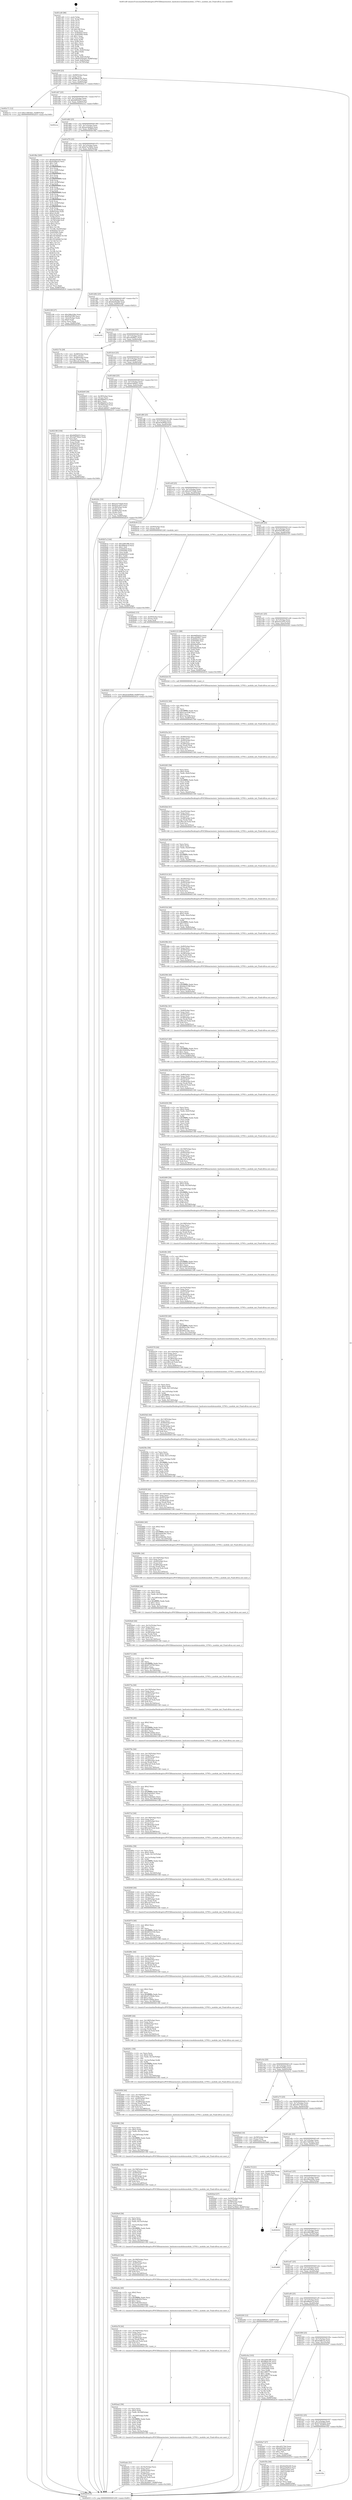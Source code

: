 digraph "0x401cd0" {
  label = "0x401cd0 (/mnt/c/Users/mathe/Desktop/tcc/POCII/binaries/extr_hashcatsrcmodulesmodule_13763.c_module_init_Final-ollvm.out::main(0))"
  labelloc = "t"
  node[shape=record]

  Entry [label="",width=0.3,height=0.3,shape=circle,fillcolor=black,style=filled]
  "0x401d30" [label="{
     0x401d30 [23]\l
     | [instrs]\l
     &nbsp;&nbsp;0x401d30 \<+3\>: mov -0x68(%rbp),%eax\l
     &nbsp;&nbsp;0x401d33 \<+2\>: mov %eax,%ecx\l
     &nbsp;&nbsp;0x401d35 \<+6\>: sub $0x99b4c3fc,%ecx\l
     &nbsp;&nbsp;0x401d3b \<+3\>: mov %eax,-0x7c(%rbp)\l
     &nbsp;&nbsp;0x401d3e \<+3\>: mov %ecx,-0x80(%rbp)\l
     &nbsp;&nbsp;0x401d41 \<+6\>: je 0000000000402c71 \<main+0xfa1\>\l
  }"]
  "0x402c71" [label="{
     0x402c71 [12]\l
     | [instrs]\l
     &nbsp;&nbsp;0x402c71 \<+7\>: movl $0x13463dec,-0x68(%rbp)\l
     &nbsp;&nbsp;0x402c78 \<+5\>: jmp 0000000000402d19 \<main+0x1049\>\l
  }"]
  "0x401d47" [label="{
     0x401d47 [25]\l
     | [instrs]\l
     &nbsp;&nbsp;0x401d47 \<+5\>: jmp 0000000000401d4c \<main+0x7c\>\l
     &nbsp;&nbsp;0x401d4c \<+3\>: mov -0x7c(%rbp),%eax\l
     &nbsp;&nbsp;0x401d4f \<+5\>: sub $0x9df50d33,%eax\l
     &nbsp;&nbsp;0x401d54 \<+6\>: mov %eax,-0x84(%rbp)\l
     &nbsp;&nbsp;0x401d5a \<+6\>: je 0000000000402cce \<main+0xffe\>\l
  }"]
  Exit [label="",width=0.3,height=0.3,shape=circle,fillcolor=black,style=filled,peripheries=2]
  "0x402cce" [label="{
     0x402cce\l
  }", style=dashed]
  "0x401d60" [label="{
     0x401d60 [25]\l
     | [instrs]\l
     &nbsp;&nbsp;0x401d60 \<+5\>: jmp 0000000000401d65 \<main+0x95\>\l
     &nbsp;&nbsp;0x401d65 \<+3\>: mov -0x7c(%rbp),%eax\l
     &nbsp;&nbsp;0x401d68 \<+5\>: sub $0xaa3da6e4,%eax\l
     &nbsp;&nbsp;0x401d6d \<+6\>: mov %eax,-0x88(%rbp)\l
     &nbsp;&nbsp;0x401d73 \<+6\>: je 0000000000401f8a \<main+0x2ba\>\l
  }"]
  "0x402b51" [label="{
     0x402b51 [12]\l
     | [instrs]\l
     &nbsp;&nbsp;0x402b51 \<+7\>: movl $0xdc4e99a8,-0x68(%rbp)\l
     &nbsp;&nbsp;0x402b58 \<+5\>: jmp 0000000000402d19 \<main+0x1049\>\l
  }"]
  "0x401f8a" [label="{
     0x401f8a [285]\l
     | [instrs]\l
     &nbsp;&nbsp;0x401f8a \<+5\>: mov $0xbbd3b2d0,%eax\l
     &nbsp;&nbsp;0x401f8f \<+5\>: mov $0x4cbfbce2,%ecx\l
     &nbsp;&nbsp;0x401f94 \<+2\>: mov $0x1,%dl\l
     &nbsp;&nbsp;0x401f96 \<+3\>: mov %rsp,%rsi\l
     &nbsp;&nbsp;0x401f99 \<+4\>: add $0xfffffffffffffff0,%rsi\l
     &nbsp;&nbsp;0x401f9d \<+3\>: mov %rsi,%rsp\l
     &nbsp;&nbsp;0x401fa0 \<+4\>: mov %rsi,-0x60(%rbp)\l
     &nbsp;&nbsp;0x401fa4 \<+3\>: mov %rsp,%rsi\l
     &nbsp;&nbsp;0x401fa7 \<+4\>: add $0xfffffffffffffff0,%rsi\l
     &nbsp;&nbsp;0x401fab \<+3\>: mov %rsi,%rsp\l
     &nbsp;&nbsp;0x401fae \<+3\>: mov %rsp,%rdi\l
     &nbsp;&nbsp;0x401fb1 \<+4\>: add $0xfffffffffffffff0,%rdi\l
     &nbsp;&nbsp;0x401fb5 \<+3\>: mov %rdi,%rsp\l
     &nbsp;&nbsp;0x401fb8 \<+4\>: mov %rdi,-0x58(%rbp)\l
     &nbsp;&nbsp;0x401fbc \<+3\>: mov %rsp,%rdi\l
     &nbsp;&nbsp;0x401fbf \<+4\>: add $0xfffffffffffffff0,%rdi\l
     &nbsp;&nbsp;0x401fc3 \<+3\>: mov %rdi,%rsp\l
     &nbsp;&nbsp;0x401fc6 \<+4\>: mov %rdi,-0x50(%rbp)\l
     &nbsp;&nbsp;0x401fca \<+3\>: mov %rsp,%rdi\l
     &nbsp;&nbsp;0x401fcd \<+4\>: add $0xfffffffffffffff0,%rdi\l
     &nbsp;&nbsp;0x401fd1 \<+3\>: mov %rdi,%rsp\l
     &nbsp;&nbsp;0x401fd4 \<+4\>: mov %rdi,-0x48(%rbp)\l
     &nbsp;&nbsp;0x401fd8 \<+3\>: mov %rsp,%rdi\l
     &nbsp;&nbsp;0x401fdb \<+4\>: add $0xfffffffffffffff0,%rdi\l
     &nbsp;&nbsp;0x401fdf \<+3\>: mov %rdi,%rsp\l
     &nbsp;&nbsp;0x401fe2 \<+4\>: mov %rdi,-0x40(%rbp)\l
     &nbsp;&nbsp;0x401fe6 \<+3\>: mov %rsp,%rdi\l
     &nbsp;&nbsp;0x401fe9 \<+4\>: add $0xfffffffffffffff0,%rdi\l
     &nbsp;&nbsp;0x401fed \<+3\>: mov %rdi,%rsp\l
     &nbsp;&nbsp;0x401ff0 \<+4\>: mov %rdi,-0x38(%rbp)\l
     &nbsp;&nbsp;0x401ff4 \<+4\>: mov -0x60(%rbp),%rdi\l
     &nbsp;&nbsp;0x401ff8 \<+6\>: movl $0x0,(%rdi)\l
     &nbsp;&nbsp;0x401ffe \<+4\>: mov -0x6c(%rbp),%r8d\l
     &nbsp;&nbsp;0x402002 \<+3\>: mov %r8d,(%rsi)\l
     &nbsp;&nbsp;0x402005 \<+4\>: mov -0x58(%rbp),%rdi\l
     &nbsp;&nbsp;0x402009 \<+4\>: mov -0x78(%rbp),%r9\l
     &nbsp;&nbsp;0x40200d \<+3\>: mov %r9,(%rdi)\l
     &nbsp;&nbsp;0x402010 \<+3\>: cmpl $0x2,(%rsi)\l
     &nbsp;&nbsp;0x402013 \<+4\>: setne %r10b\l
     &nbsp;&nbsp;0x402017 \<+4\>: and $0x1,%r10b\l
     &nbsp;&nbsp;0x40201b \<+4\>: mov %r10b,-0x2d(%rbp)\l
     &nbsp;&nbsp;0x40201f \<+8\>: mov 0x4050c0,%r11d\l
     &nbsp;&nbsp;0x402027 \<+7\>: mov 0x405084,%ebx\l
     &nbsp;&nbsp;0x40202e \<+3\>: mov %r11d,%r14d\l
     &nbsp;&nbsp;0x402031 \<+7\>: add $0x1814d4dd,%r14d\l
     &nbsp;&nbsp;0x402038 \<+4\>: sub $0x1,%r14d\l
     &nbsp;&nbsp;0x40203c \<+7\>: sub $0x1814d4dd,%r14d\l
     &nbsp;&nbsp;0x402043 \<+4\>: imul %r14d,%r11d\l
     &nbsp;&nbsp;0x402047 \<+4\>: and $0x1,%r11d\l
     &nbsp;&nbsp;0x40204b \<+4\>: cmp $0x0,%r11d\l
     &nbsp;&nbsp;0x40204f \<+4\>: sete %r10b\l
     &nbsp;&nbsp;0x402053 \<+3\>: cmp $0xa,%ebx\l
     &nbsp;&nbsp;0x402056 \<+4\>: setl %r15b\l
     &nbsp;&nbsp;0x40205a \<+3\>: mov %r10b,%r12b\l
     &nbsp;&nbsp;0x40205d \<+4\>: xor $0xff,%r12b\l
     &nbsp;&nbsp;0x402061 \<+3\>: mov %r15b,%r13b\l
     &nbsp;&nbsp;0x402064 \<+4\>: xor $0xff,%r13b\l
     &nbsp;&nbsp;0x402068 \<+3\>: xor $0x0,%dl\l
     &nbsp;&nbsp;0x40206b \<+3\>: mov %r12b,%sil\l
     &nbsp;&nbsp;0x40206e \<+4\>: and $0x0,%sil\l
     &nbsp;&nbsp;0x402072 \<+3\>: and %dl,%r10b\l
     &nbsp;&nbsp;0x402075 \<+3\>: mov %r13b,%dil\l
     &nbsp;&nbsp;0x402078 \<+4\>: and $0x0,%dil\l
     &nbsp;&nbsp;0x40207c \<+3\>: and %dl,%r15b\l
     &nbsp;&nbsp;0x40207f \<+3\>: or %r10b,%sil\l
     &nbsp;&nbsp;0x402082 \<+3\>: or %r15b,%dil\l
     &nbsp;&nbsp;0x402085 \<+3\>: xor %dil,%sil\l
     &nbsp;&nbsp;0x402088 \<+3\>: or %r13b,%r12b\l
     &nbsp;&nbsp;0x40208b \<+4\>: xor $0xff,%r12b\l
     &nbsp;&nbsp;0x40208f \<+3\>: or $0x0,%dl\l
     &nbsp;&nbsp;0x402092 \<+3\>: and %dl,%r12b\l
     &nbsp;&nbsp;0x402095 \<+3\>: or %r12b,%sil\l
     &nbsp;&nbsp;0x402098 \<+4\>: test $0x1,%sil\l
     &nbsp;&nbsp;0x40209c \<+3\>: cmovne %ecx,%eax\l
     &nbsp;&nbsp;0x40209f \<+3\>: mov %eax,-0x68(%rbp)\l
     &nbsp;&nbsp;0x4020a2 \<+5\>: jmp 0000000000402d19 \<main+0x1049\>\l
  }"]
  "0x401d79" [label="{
     0x401d79 [25]\l
     | [instrs]\l
     &nbsp;&nbsp;0x401d79 \<+5\>: jmp 0000000000401d7e \<main+0xae\>\l
     &nbsp;&nbsp;0x401d7e \<+3\>: mov -0x7c(%rbp),%eax\l
     &nbsp;&nbsp;0x401d81 \<+5\>: sub $0xb7ec56d2,%eax\l
     &nbsp;&nbsp;0x401d86 \<+6\>: mov %eax,-0x8c(%rbp)\l
     &nbsp;&nbsp;0x401d8c \<+6\>: je 0000000000402108 \<main+0x438\>\l
  }"]
  "0x402b42" [label="{
     0x402b42 [15]\l
     | [instrs]\l
     &nbsp;&nbsp;0x402b42 \<+4\>: mov -0x40(%rbp),%rax\l
     &nbsp;&nbsp;0x402b46 \<+3\>: mov (%rax),%rax\l
     &nbsp;&nbsp;0x402b49 \<+3\>: mov %rax,%rdi\l
     &nbsp;&nbsp;0x402b4c \<+5\>: call 0000000000401030 \<free@plt\>\l
     | [calls]\l
     &nbsp;&nbsp;0x401030 \{1\} (unknown)\l
  }"]
  "0x402108" [label="{
     0x402108 [27]\l
     | [instrs]\l
     &nbsp;&nbsp;0x402108 \<+5\>: mov $0x296e228e,%eax\l
     &nbsp;&nbsp;0x40210d \<+5\>: mov $0xf32f10f0,%ecx\l
     &nbsp;&nbsp;0x402112 \<+3\>: mov -0x2c(%rbp),%edx\l
     &nbsp;&nbsp;0x402115 \<+3\>: cmp $0x0,%edx\l
     &nbsp;&nbsp;0x402118 \<+3\>: cmove %ecx,%eax\l
     &nbsp;&nbsp;0x40211b \<+3\>: mov %eax,-0x68(%rbp)\l
     &nbsp;&nbsp;0x40211e \<+5\>: jmp 0000000000402d19 \<main+0x1049\>\l
  }"]
  "0x401d92" [label="{
     0x401d92 [25]\l
     | [instrs]\l
     &nbsp;&nbsp;0x401d92 \<+5\>: jmp 0000000000401d97 \<main+0xc7\>\l
     &nbsp;&nbsp;0x401d97 \<+3\>: mov -0x7c(%rbp),%eax\l
     &nbsp;&nbsp;0x401d9a \<+5\>: sub $0xbbd3b2d0,%eax\l
     &nbsp;&nbsp;0x401d9f \<+6\>: mov %eax,-0x90(%rbp)\l
     &nbsp;&nbsp;0x401da5 \<+6\>: je 0000000000402c92 \<main+0xfc2\>\l
  }"]
  "0x402adc" [label="{
     0x402adc [51]\l
     | [instrs]\l
     &nbsp;&nbsp;0x402adc \<+6\>: mov -0x16c(%rbp),%ecx\l
     &nbsp;&nbsp;0x402ae2 \<+3\>: imul %eax,%ecx\l
     &nbsp;&nbsp;0x402ae5 \<+4\>: mov -0x40(%rbp),%rsi\l
     &nbsp;&nbsp;0x402ae9 \<+3\>: mov (%rsi),%rsi\l
     &nbsp;&nbsp;0x402aec \<+4\>: mov -0x38(%rbp),%rdi\l
     &nbsp;&nbsp;0x402af0 \<+3\>: movslq (%rdi),%rdi\l
     &nbsp;&nbsp;0x402af3 \<+7\>: imul $0x1e0,%rdi,%rdi\l
     &nbsp;&nbsp;0x402afa \<+3\>: add %rdi,%rsi\l
     &nbsp;&nbsp;0x402afd \<+6\>: mov %ecx,0x1d8(%rsi)\l
     &nbsp;&nbsp;0x402b03 \<+7\>: movl $0xcfac6007,-0x68(%rbp)\l
     &nbsp;&nbsp;0x402b0a \<+5\>: jmp 0000000000402d19 \<main+0x1049\>\l
  }"]
  "0x402c92" [label="{
     0x402c92\l
  }", style=dashed]
  "0x401dab" [label="{
     0x401dab [25]\l
     | [instrs]\l
     &nbsp;&nbsp;0x401dab \<+5\>: jmp 0000000000401db0 \<main+0xe0\>\l
     &nbsp;&nbsp;0x401db0 \<+3\>: mov -0x7c(%rbp),%eax\l
     &nbsp;&nbsp;0x401db3 \<+5\>: sub $0xcef29827,%eax\l
     &nbsp;&nbsp;0x401db8 \<+6\>: mov %eax,-0x94(%rbp)\l
     &nbsp;&nbsp;0x401dbe \<+6\>: je 000000000040217b \<main+0x4ab\>\l
  }"]
  "0x402aa2" [label="{
     0x402aa2 [58]\l
     | [instrs]\l
     &nbsp;&nbsp;0x402aa2 \<+2\>: xor %ecx,%ecx\l
     &nbsp;&nbsp;0x402aa4 \<+5\>: mov $0x2,%edx\l
     &nbsp;&nbsp;0x402aa9 \<+6\>: mov %edx,-0x168(%rbp)\l
     &nbsp;&nbsp;0x402aaf \<+1\>: cltd\l
     &nbsp;&nbsp;0x402ab0 \<+7\>: mov -0x168(%rbp),%r8d\l
     &nbsp;&nbsp;0x402ab7 \<+3\>: idiv %r8d\l
     &nbsp;&nbsp;0x402aba \<+6\>: imul $0xfffffffe,%edx,%edx\l
     &nbsp;&nbsp;0x402ac0 \<+3\>: mov %ecx,%r9d\l
     &nbsp;&nbsp;0x402ac3 \<+3\>: sub %edx,%r9d\l
     &nbsp;&nbsp;0x402ac6 \<+2\>: mov %ecx,%edx\l
     &nbsp;&nbsp;0x402ac8 \<+3\>: sub $0x1,%edx\l
     &nbsp;&nbsp;0x402acb \<+3\>: add %edx,%r9d\l
     &nbsp;&nbsp;0x402ace \<+3\>: sub %r9d,%ecx\l
     &nbsp;&nbsp;0x402ad1 \<+6\>: mov %ecx,-0x16c(%rbp)\l
     &nbsp;&nbsp;0x402ad7 \<+5\>: call 0000000000401160 \<next_i\>\l
     | [calls]\l
     &nbsp;&nbsp;0x401160 \{1\} (/mnt/c/Users/mathe/Desktop/tcc/POCII/binaries/extr_hashcatsrcmodulesmodule_13763.c_module_init_Final-ollvm.out::next_i)\l
  }"]
  "0x40217b" [label="{
     0x40217b [29]\l
     | [instrs]\l
     &nbsp;&nbsp;0x40217b \<+4\>: mov -0x48(%rbp),%rax\l
     &nbsp;&nbsp;0x40217f \<+6\>: movl $0x1,(%rax)\l
     &nbsp;&nbsp;0x402185 \<+4\>: mov -0x48(%rbp),%rax\l
     &nbsp;&nbsp;0x402189 \<+3\>: movslq (%rax),%rax\l
     &nbsp;&nbsp;0x40218c \<+7\>: imul $0x1e0,%rax,%rdi\l
     &nbsp;&nbsp;0x402193 \<+5\>: call 0000000000401050 \<malloc@plt\>\l
     | [calls]\l
     &nbsp;&nbsp;0x401050 \{1\} (unknown)\l
  }"]
  "0x401dc4" [label="{
     0x401dc4 [25]\l
     | [instrs]\l
     &nbsp;&nbsp;0x401dc4 \<+5\>: jmp 0000000000401dc9 \<main+0xf9\>\l
     &nbsp;&nbsp;0x401dc9 \<+3\>: mov -0x7c(%rbp),%eax\l
     &nbsp;&nbsp;0x401dcc \<+5\>: sub $0xcfac6007,%eax\l
     &nbsp;&nbsp;0x401dd1 \<+6\>: mov %eax,-0x98(%rbp)\l
     &nbsp;&nbsp;0x401dd7 \<+6\>: je 0000000000402b0f \<main+0xe3f\>\l
  }"]
  "0x402a76" [label="{
     0x402a76 [44]\l
     | [instrs]\l
     &nbsp;&nbsp;0x402a76 \<+6\>: mov -0x164(%rbp),%ecx\l
     &nbsp;&nbsp;0x402a7c \<+3\>: imul %eax,%ecx\l
     &nbsp;&nbsp;0x402a7f \<+4\>: mov -0x40(%rbp),%rsi\l
     &nbsp;&nbsp;0x402a83 \<+3\>: mov (%rsi),%rsi\l
     &nbsp;&nbsp;0x402a86 \<+4\>: mov -0x38(%rbp),%rdi\l
     &nbsp;&nbsp;0x402a8a \<+3\>: movslq (%rdi),%rdi\l
     &nbsp;&nbsp;0x402a8d \<+7\>: imul $0x1e0,%rdi,%rdi\l
     &nbsp;&nbsp;0x402a94 \<+3\>: add %rdi,%rsi\l
     &nbsp;&nbsp;0x402a97 \<+6\>: mov %ecx,0x1d4(%rsi)\l
     &nbsp;&nbsp;0x402a9d \<+5\>: call 0000000000401160 \<next_i\>\l
     | [calls]\l
     &nbsp;&nbsp;0x401160 \{1\} (/mnt/c/Users/mathe/Desktop/tcc/POCII/binaries/extr_hashcatsrcmodulesmodule_13763.c_module_init_Final-ollvm.out::next_i)\l
  }"]
  "0x402b0f" [label="{
     0x402b0f [39]\l
     | [instrs]\l
     &nbsp;&nbsp;0x402b0f \<+4\>: mov -0x38(%rbp),%rax\l
     &nbsp;&nbsp;0x402b13 \<+2\>: mov (%rax),%ecx\l
     &nbsp;&nbsp;0x402b15 \<+6\>: add $0xf4bb621a,%ecx\l
     &nbsp;&nbsp;0x402b1b \<+3\>: add $0x1,%ecx\l
     &nbsp;&nbsp;0x402b1e \<+6\>: sub $0xf4bb621a,%ecx\l
     &nbsp;&nbsp;0x402b24 \<+4\>: mov -0x38(%rbp),%rax\l
     &nbsp;&nbsp;0x402b28 \<+2\>: mov %ecx,(%rax)\l
     &nbsp;&nbsp;0x402b2a \<+7\>: movl $0xdc3d0427,-0x68(%rbp)\l
     &nbsp;&nbsp;0x402b31 \<+5\>: jmp 0000000000402d19 \<main+0x1049\>\l
  }"]
  "0x401ddd" [label="{
     0x401ddd [25]\l
     | [instrs]\l
     &nbsp;&nbsp;0x401ddd \<+5\>: jmp 0000000000401de2 \<main+0x112\>\l
     &nbsp;&nbsp;0x401de2 \<+3\>: mov -0x7c(%rbp),%eax\l
     &nbsp;&nbsp;0x401de5 \<+5\>: sub $0xdc3d0427,%eax\l
     &nbsp;&nbsp;0x401dea \<+6\>: mov %eax,-0x9c(%rbp)\l
     &nbsp;&nbsp;0x401df0 \<+6\>: je 000000000040220c \<main+0x53c\>\l
  }"]
  "0x402a4e" [label="{
     0x402a4e [40]\l
     | [instrs]\l
     &nbsp;&nbsp;0x402a4e \<+5\>: mov $0x2,%ecx\l
     &nbsp;&nbsp;0x402a53 \<+1\>: cltd\l
     &nbsp;&nbsp;0x402a54 \<+2\>: idiv %ecx\l
     &nbsp;&nbsp;0x402a56 \<+6\>: imul $0xfffffffe,%edx,%ecx\l
     &nbsp;&nbsp;0x402a5c \<+6\>: add $0x3e6b391f,%ecx\l
     &nbsp;&nbsp;0x402a62 \<+3\>: add $0x1,%ecx\l
     &nbsp;&nbsp;0x402a65 \<+6\>: sub $0x3e6b391f,%ecx\l
     &nbsp;&nbsp;0x402a6b \<+6\>: mov %ecx,-0x164(%rbp)\l
     &nbsp;&nbsp;0x402a71 \<+5\>: call 0000000000401160 \<next_i\>\l
     | [calls]\l
     &nbsp;&nbsp;0x401160 \{1\} (/mnt/c/Users/mathe/Desktop/tcc/POCII/binaries/extr_hashcatsrcmodulesmodule_13763.c_module_init_Final-ollvm.out::next_i)\l
  }"]
  "0x40220c" [label="{
     0x40220c [33]\l
     | [instrs]\l
     &nbsp;&nbsp;0x40220c \<+5\>: mov $0xe22724a8,%eax\l
     &nbsp;&nbsp;0x402211 \<+5\>: mov $0xfc41ed33,%ecx\l
     &nbsp;&nbsp;0x402216 \<+4\>: mov -0x38(%rbp),%rdx\l
     &nbsp;&nbsp;0x40221a \<+2\>: mov (%rdx),%esi\l
     &nbsp;&nbsp;0x40221c \<+4\>: mov -0x48(%rbp),%rdx\l
     &nbsp;&nbsp;0x402220 \<+2\>: cmp (%rdx),%esi\l
     &nbsp;&nbsp;0x402222 \<+3\>: cmovl %ecx,%eax\l
     &nbsp;&nbsp;0x402225 \<+3\>: mov %eax,-0x68(%rbp)\l
     &nbsp;&nbsp;0x402228 \<+5\>: jmp 0000000000402d19 \<main+0x1049\>\l
  }"]
  "0x401df6" [label="{
     0x401df6 [25]\l
     | [instrs]\l
     &nbsp;&nbsp;0x401df6 \<+5\>: jmp 0000000000401dfb \<main+0x12b\>\l
     &nbsp;&nbsp;0x401dfb \<+3\>: mov -0x7c(%rbp),%eax\l
     &nbsp;&nbsp;0x401dfe \<+5\>: sub $0xdc4e99a8,%eax\l
     &nbsp;&nbsp;0x401e03 \<+6\>: mov %eax,-0xa0(%rbp)\l
     &nbsp;&nbsp;0x401e09 \<+6\>: je 0000000000402b7a \<main+0xeaa\>\l
  }"]
  "0x402a22" [label="{
     0x402a22 [44]\l
     | [instrs]\l
     &nbsp;&nbsp;0x402a22 \<+6\>: mov -0x160(%rbp),%ecx\l
     &nbsp;&nbsp;0x402a28 \<+3\>: imul %eax,%ecx\l
     &nbsp;&nbsp;0x402a2b \<+4\>: mov -0x40(%rbp),%rsi\l
     &nbsp;&nbsp;0x402a2f \<+3\>: mov (%rsi),%rsi\l
     &nbsp;&nbsp;0x402a32 \<+4\>: mov -0x38(%rbp),%rdi\l
     &nbsp;&nbsp;0x402a36 \<+3\>: movslq (%rdi),%rdi\l
     &nbsp;&nbsp;0x402a39 \<+7\>: imul $0x1e0,%rdi,%rdi\l
     &nbsp;&nbsp;0x402a40 \<+3\>: add %rdi,%rsi\l
     &nbsp;&nbsp;0x402a43 \<+6\>: mov %ecx,0x1d0(%rsi)\l
     &nbsp;&nbsp;0x402a49 \<+5\>: call 0000000000401160 \<next_i\>\l
     | [calls]\l
     &nbsp;&nbsp;0x401160 \{1\} (/mnt/c/Users/mathe/Desktop/tcc/POCII/binaries/extr_hashcatsrcmodulesmodule_13763.c_module_init_Final-ollvm.out::next_i)\l
  }"]
  "0x402b7a" [label="{
     0x402b7a [144]\l
     | [instrs]\l
     &nbsp;&nbsp;0x402b7a \<+5\>: mov $0x2df4c9f8,%eax\l
     &nbsp;&nbsp;0x402b7f \<+5\>: mov $0x498a4c1f,%ecx\l
     &nbsp;&nbsp;0x402b84 \<+2\>: mov $0x1,%dl\l
     &nbsp;&nbsp;0x402b86 \<+7\>: mov 0x4050c0,%esi\l
     &nbsp;&nbsp;0x402b8d \<+7\>: mov 0x405084,%edi\l
     &nbsp;&nbsp;0x402b94 \<+3\>: mov %esi,%r8d\l
     &nbsp;&nbsp;0x402b97 \<+7\>: add $0xfebf20c5,%r8d\l
     &nbsp;&nbsp;0x402b9e \<+4\>: sub $0x1,%r8d\l
     &nbsp;&nbsp;0x402ba2 \<+7\>: sub $0xfebf20c5,%r8d\l
     &nbsp;&nbsp;0x402ba9 \<+4\>: imul %r8d,%esi\l
     &nbsp;&nbsp;0x402bad \<+3\>: and $0x1,%esi\l
     &nbsp;&nbsp;0x402bb0 \<+3\>: cmp $0x0,%esi\l
     &nbsp;&nbsp;0x402bb3 \<+4\>: sete %r9b\l
     &nbsp;&nbsp;0x402bb7 \<+3\>: cmp $0xa,%edi\l
     &nbsp;&nbsp;0x402bba \<+4\>: setl %r10b\l
     &nbsp;&nbsp;0x402bbe \<+3\>: mov %r9b,%r11b\l
     &nbsp;&nbsp;0x402bc1 \<+4\>: xor $0xff,%r11b\l
     &nbsp;&nbsp;0x402bc5 \<+3\>: mov %r10b,%bl\l
     &nbsp;&nbsp;0x402bc8 \<+3\>: xor $0xff,%bl\l
     &nbsp;&nbsp;0x402bcb \<+3\>: xor $0x0,%dl\l
     &nbsp;&nbsp;0x402bce \<+3\>: mov %r11b,%r14b\l
     &nbsp;&nbsp;0x402bd1 \<+4\>: and $0x0,%r14b\l
     &nbsp;&nbsp;0x402bd5 \<+3\>: and %dl,%r9b\l
     &nbsp;&nbsp;0x402bd8 \<+3\>: mov %bl,%r15b\l
     &nbsp;&nbsp;0x402bdb \<+4\>: and $0x0,%r15b\l
     &nbsp;&nbsp;0x402bdf \<+3\>: and %dl,%r10b\l
     &nbsp;&nbsp;0x402be2 \<+3\>: or %r9b,%r14b\l
     &nbsp;&nbsp;0x402be5 \<+3\>: or %r10b,%r15b\l
     &nbsp;&nbsp;0x402be8 \<+3\>: xor %r15b,%r14b\l
     &nbsp;&nbsp;0x402beb \<+3\>: or %bl,%r11b\l
     &nbsp;&nbsp;0x402bee \<+4\>: xor $0xff,%r11b\l
     &nbsp;&nbsp;0x402bf2 \<+3\>: or $0x0,%dl\l
     &nbsp;&nbsp;0x402bf5 \<+3\>: and %dl,%r11b\l
     &nbsp;&nbsp;0x402bf8 \<+3\>: or %r11b,%r14b\l
     &nbsp;&nbsp;0x402bfb \<+4\>: test $0x1,%r14b\l
     &nbsp;&nbsp;0x402bff \<+3\>: cmovne %ecx,%eax\l
     &nbsp;&nbsp;0x402c02 \<+3\>: mov %eax,-0x68(%rbp)\l
     &nbsp;&nbsp;0x402c05 \<+5\>: jmp 0000000000402d19 \<main+0x1049\>\l
  }"]
  "0x401e0f" [label="{
     0x401e0f [25]\l
     | [instrs]\l
     &nbsp;&nbsp;0x401e0f \<+5\>: jmp 0000000000401e14 \<main+0x144\>\l
     &nbsp;&nbsp;0x401e14 \<+3\>: mov -0x7c(%rbp),%eax\l
     &nbsp;&nbsp;0x401e17 \<+5\>: sub $0xe22724a8,%eax\l
     &nbsp;&nbsp;0x401e1c \<+6\>: mov %eax,-0xa4(%rbp)\l
     &nbsp;&nbsp;0x401e22 \<+6\>: je 0000000000402b36 \<main+0xe66\>\l
  }"]
  "0x4029e8" [label="{
     0x4029e8 [58]\l
     | [instrs]\l
     &nbsp;&nbsp;0x4029e8 \<+2\>: xor %ecx,%ecx\l
     &nbsp;&nbsp;0x4029ea \<+5\>: mov $0x2,%edx\l
     &nbsp;&nbsp;0x4029ef \<+6\>: mov %edx,-0x15c(%rbp)\l
     &nbsp;&nbsp;0x4029f5 \<+1\>: cltd\l
     &nbsp;&nbsp;0x4029f6 \<+7\>: mov -0x15c(%rbp),%r8d\l
     &nbsp;&nbsp;0x4029fd \<+3\>: idiv %r8d\l
     &nbsp;&nbsp;0x402a00 \<+6\>: imul $0xfffffffe,%edx,%edx\l
     &nbsp;&nbsp;0x402a06 \<+3\>: mov %ecx,%r9d\l
     &nbsp;&nbsp;0x402a09 \<+3\>: sub %edx,%r9d\l
     &nbsp;&nbsp;0x402a0c \<+2\>: mov %ecx,%edx\l
     &nbsp;&nbsp;0x402a0e \<+3\>: sub $0x1,%edx\l
     &nbsp;&nbsp;0x402a11 \<+3\>: add %edx,%r9d\l
     &nbsp;&nbsp;0x402a14 \<+3\>: sub %r9d,%ecx\l
     &nbsp;&nbsp;0x402a17 \<+6\>: mov %ecx,-0x160(%rbp)\l
     &nbsp;&nbsp;0x402a1d \<+5\>: call 0000000000401160 \<next_i\>\l
     | [calls]\l
     &nbsp;&nbsp;0x401160 \{1\} (/mnt/c/Users/mathe/Desktop/tcc/POCII/binaries/extr_hashcatsrcmodulesmodule_13763.c_module_init_Final-ollvm.out::next_i)\l
  }"]
  "0x402b36" [label="{
     0x402b36 [12]\l
     | [instrs]\l
     &nbsp;&nbsp;0x402b36 \<+4\>: mov -0x40(%rbp),%rax\l
     &nbsp;&nbsp;0x402b3a \<+3\>: mov (%rax),%rdi\l
     &nbsp;&nbsp;0x402b3d \<+5\>: call 0000000000401240 \<module_init\>\l
     | [calls]\l
     &nbsp;&nbsp;0x401240 \{1\} (/mnt/c/Users/mathe/Desktop/tcc/POCII/binaries/extr_hashcatsrcmodulesmodule_13763.c_module_init_Final-ollvm.out::module_init)\l
  }"]
  "0x401e28" [label="{
     0x401e28 [25]\l
     | [instrs]\l
     &nbsp;&nbsp;0x401e28 \<+5\>: jmp 0000000000401e2d \<main+0x15d\>\l
     &nbsp;&nbsp;0x401e2d \<+3\>: mov -0x7c(%rbp),%eax\l
     &nbsp;&nbsp;0x401e30 \<+5\>: sub $0xf32f10f0,%eax\l
     &nbsp;&nbsp;0x401e35 \<+6\>: mov %eax,-0xa8(%rbp)\l
     &nbsp;&nbsp;0x401e3b \<+6\>: je 0000000000402123 \<main+0x453\>\l
  }"]
  "0x4029bc" [label="{
     0x4029bc [44]\l
     | [instrs]\l
     &nbsp;&nbsp;0x4029bc \<+6\>: mov -0x158(%rbp),%ecx\l
     &nbsp;&nbsp;0x4029c2 \<+3\>: imul %eax,%ecx\l
     &nbsp;&nbsp;0x4029c5 \<+4\>: mov -0x40(%rbp),%rsi\l
     &nbsp;&nbsp;0x4029c9 \<+3\>: mov (%rsi),%rsi\l
     &nbsp;&nbsp;0x4029cc \<+4\>: mov -0x38(%rbp),%rdi\l
     &nbsp;&nbsp;0x4029d0 \<+3\>: movslq (%rdi),%rdi\l
     &nbsp;&nbsp;0x4029d3 \<+7\>: imul $0x1e0,%rdi,%rdi\l
     &nbsp;&nbsp;0x4029da \<+3\>: add %rdi,%rsi\l
     &nbsp;&nbsp;0x4029dd \<+6\>: mov %ecx,0x1a8(%rsi)\l
     &nbsp;&nbsp;0x4029e3 \<+5\>: call 0000000000401160 \<next_i\>\l
     | [calls]\l
     &nbsp;&nbsp;0x401160 \{1\} (/mnt/c/Users/mathe/Desktop/tcc/POCII/binaries/extr_hashcatsrcmodulesmodule_13763.c_module_init_Final-ollvm.out::next_i)\l
  }"]
  "0x402123" [label="{
     0x402123 [88]\l
     | [instrs]\l
     &nbsp;&nbsp;0x402123 \<+5\>: mov $0x9df50d33,%eax\l
     &nbsp;&nbsp;0x402128 \<+5\>: mov $0xcef29827,%ecx\l
     &nbsp;&nbsp;0x40212d \<+7\>: mov 0x4050c0,%edx\l
     &nbsp;&nbsp;0x402134 \<+7\>: mov 0x405084,%esi\l
     &nbsp;&nbsp;0x40213b \<+2\>: mov %edx,%edi\l
     &nbsp;&nbsp;0x40213d \<+6\>: add $0xbdee65eb,%edi\l
     &nbsp;&nbsp;0x402143 \<+3\>: sub $0x1,%edi\l
     &nbsp;&nbsp;0x402146 \<+6\>: sub $0xbdee65eb,%edi\l
     &nbsp;&nbsp;0x40214c \<+3\>: imul %edi,%edx\l
     &nbsp;&nbsp;0x40214f \<+3\>: and $0x1,%edx\l
     &nbsp;&nbsp;0x402152 \<+3\>: cmp $0x0,%edx\l
     &nbsp;&nbsp;0x402155 \<+4\>: sete %r8b\l
     &nbsp;&nbsp;0x402159 \<+3\>: cmp $0xa,%esi\l
     &nbsp;&nbsp;0x40215c \<+4\>: setl %r9b\l
     &nbsp;&nbsp;0x402160 \<+3\>: mov %r8b,%r10b\l
     &nbsp;&nbsp;0x402163 \<+3\>: and %r9b,%r10b\l
     &nbsp;&nbsp;0x402166 \<+3\>: xor %r9b,%r8b\l
     &nbsp;&nbsp;0x402169 \<+3\>: or %r8b,%r10b\l
     &nbsp;&nbsp;0x40216c \<+4\>: test $0x1,%r10b\l
     &nbsp;&nbsp;0x402170 \<+3\>: cmovne %ecx,%eax\l
     &nbsp;&nbsp;0x402173 \<+3\>: mov %eax,-0x68(%rbp)\l
     &nbsp;&nbsp;0x402176 \<+5\>: jmp 0000000000402d19 \<main+0x1049\>\l
  }"]
  "0x401e41" [label="{
     0x401e41 [25]\l
     | [instrs]\l
     &nbsp;&nbsp;0x401e41 \<+5\>: jmp 0000000000401e46 \<main+0x176\>\l
     &nbsp;&nbsp;0x401e46 \<+3\>: mov -0x7c(%rbp),%eax\l
     &nbsp;&nbsp;0x401e49 \<+5\>: sub $0xfc41ed33,%eax\l
     &nbsp;&nbsp;0x401e4e \<+6\>: mov %eax,-0xac(%rbp)\l
     &nbsp;&nbsp;0x401e54 \<+6\>: je 000000000040222d \<main+0x55d\>\l
  }"]
  "0x402982" [label="{
     0x402982 [58]\l
     | [instrs]\l
     &nbsp;&nbsp;0x402982 \<+2\>: xor %ecx,%ecx\l
     &nbsp;&nbsp;0x402984 \<+5\>: mov $0x2,%edx\l
     &nbsp;&nbsp;0x402989 \<+6\>: mov %edx,-0x154(%rbp)\l
     &nbsp;&nbsp;0x40298f \<+1\>: cltd\l
     &nbsp;&nbsp;0x402990 \<+7\>: mov -0x154(%rbp),%r8d\l
     &nbsp;&nbsp;0x402997 \<+3\>: idiv %r8d\l
     &nbsp;&nbsp;0x40299a \<+6\>: imul $0xfffffffe,%edx,%edx\l
     &nbsp;&nbsp;0x4029a0 \<+3\>: mov %ecx,%r9d\l
     &nbsp;&nbsp;0x4029a3 \<+3\>: sub %edx,%r9d\l
     &nbsp;&nbsp;0x4029a6 \<+2\>: mov %ecx,%edx\l
     &nbsp;&nbsp;0x4029a8 \<+3\>: sub $0x1,%edx\l
     &nbsp;&nbsp;0x4029ab \<+3\>: add %edx,%r9d\l
     &nbsp;&nbsp;0x4029ae \<+3\>: sub %r9d,%ecx\l
     &nbsp;&nbsp;0x4029b1 \<+6\>: mov %ecx,-0x158(%rbp)\l
     &nbsp;&nbsp;0x4029b7 \<+5\>: call 0000000000401160 \<next_i\>\l
     | [calls]\l
     &nbsp;&nbsp;0x401160 \{1\} (/mnt/c/Users/mathe/Desktop/tcc/POCII/binaries/extr_hashcatsrcmodulesmodule_13763.c_module_init_Final-ollvm.out::next_i)\l
  }"]
  "0x40222d" [label="{
     0x40222d [5]\l
     | [instrs]\l
     &nbsp;&nbsp;0x40222d \<+5\>: call 0000000000401160 \<next_i\>\l
     | [calls]\l
     &nbsp;&nbsp;0x401160 \{1\} (/mnt/c/Users/mathe/Desktop/tcc/POCII/binaries/extr_hashcatsrcmodulesmodule_13763.c_module_init_Final-ollvm.out::next_i)\l
  }"]
  "0x401e5a" [label="{
     0x401e5a [25]\l
     | [instrs]\l
     &nbsp;&nbsp;0x401e5a \<+5\>: jmp 0000000000401e5f \<main+0x18f\>\l
     &nbsp;&nbsp;0x401e5f \<+3\>: mov -0x7c(%rbp),%eax\l
     &nbsp;&nbsp;0x401e62 \<+5\>: sub $0xb5256b3,%eax\l
     &nbsp;&nbsp;0x401e67 \<+6\>: mov %eax,-0xb0(%rbp)\l
     &nbsp;&nbsp;0x401e6d \<+6\>: je 00000000004020c2 \<main+0x3f2\>\l
  }"]
  "0x402956" [label="{
     0x402956 [44]\l
     | [instrs]\l
     &nbsp;&nbsp;0x402956 \<+6\>: mov -0x150(%rbp),%ecx\l
     &nbsp;&nbsp;0x40295c \<+3\>: imul %eax,%ecx\l
     &nbsp;&nbsp;0x40295f \<+4\>: mov -0x40(%rbp),%rsi\l
     &nbsp;&nbsp;0x402963 \<+3\>: mov (%rsi),%rsi\l
     &nbsp;&nbsp;0x402966 \<+4\>: mov -0x38(%rbp),%rdi\l
     &nbsp;&nbsp;0x40296a \<+3\>: movslq (%rdi),%rdi\l
     &nbsp;&nbsp;0x40296d \<+7\>: imul $0x1e0,%rdi,%rdi\l
     &nbsp;&nbsp;0x402974 \<+3\>: add %rdi,%rsi\l
     &nbsp;&nbsp;0x402977 \<+6\>: mov %ecx,0x198(%rsi)\l
     &nbsp;&nbsp;0x40297d \<+5\>: call 0000000000401160 \<next_i\>\l
     | [calls]\l
     &nbsp;&nbsp;0x401160 \{1\} (/mnt/c/Users/mathe/Desktop/tcc/POCII/binaries/extr_hashcatsrcmodulesmodule_13763.c_module_init_Final-ollvm.out::next_i)\l
  }"]
  "0x4020c2" [label="{
     0x4020c2\l
  }", style=dashed]
  "0x401e73" [label="{
     0x401e73 [25]\l
     | [instrs]\l
     &nbsp;&nbsp;0x401e73 \<+5\>: jmp 0000000000401e78 \<main+0x1a8\>\l
     &nbsp;&nbsp;0x401e78 \<+3\>: mov -0x7c(%rbp),%eax\l
     &nbsp;&nbsp;0x401e7b \<+5\>: sub $0xc6517b0,%eax\l
     &nbsp;&nbsp;0x401e80 \<+6\>: mov %eax,-0xb4(%rbp)\l
     &nbsp;&nbsp;0x401e86 \<+6\>: je 00000000004020dd \<main+0x40d\>\l
  }"]
  "0x40291c" [label="{
     0x40291c [58]\l
     | [instrs]\l
     &nbsp;&nbsp;0x40291c \<+2\>: xor %ecx,%ecx\l
     &nbsp;&nbsp;0x40291e \<+5\>: mov $0x2,%edx\l
     &nbsp;&nbsp;0x402923 \<+6\>: mov %edx,-0x14c(%rbp)\l
     &nbsp;&nbsp;0x402929 \<+1\>: cltd\l
     &nbsp;&nbsp;0x40292a \<+7\>: mov -0x14c(%rbp),%r8d\l
     &nbsp;&nbsp;0x402931 \<+3\>: idiv %r8d\l
     &nbsp;&nbsp;0x402934 \<+6\>: imul $0xfffffffe,%edx,%edx\l
     &nbsp;&nbsp;0x40293a \<+3\>: mov %ecx,%r9d\l
     &nbsp;&nbsp;0x40293d \<+3\>: sub %edx,%r9d\l
     &nbsp;&nbsp;0x402940 \<+2\>: mov %ecx,%edx\l
     &nbsp;&nbsp;0x402942 \<+3\>: sub $0x1,%edx\l
     &nbsp;&nbsp;0x402945 \<+3\>: add %edx,%r9d\l
     &nbsp;&nbsp;0x402948 \<+3\>: sub %r9d,%ecx\l
     &nbsp;&nbsp;0x40294b \<+6\>: mov %ecx,-0x150(%rbp)\l
     &nbsp;&nbsp;0x402951 \<+5\>: call 0000000000401160 \<next_i\>\l
     | [calls]\l
     &nbsp;&nbsp;0x401160 \{1\} (/mnt/c/Users/mathe/Desktop/tcc/POCII/binaries/extr_hashcatsrcmodulesmodule_13763.c_module_init_Final-ollvm.out::next_i)\l
  }"]
  "0x4020dd" [label="{
     0x4020dd [16]\l
     | [instrs]\l
     &nbsp;&nbsp;0x4020dd \<+4\>: mov -0x58(%rbp),%rax\l
     &nbsp;&nbsp;0x4020e1 \<+3\>: mov (%rax),%rax\l
     &nbsp;&nbsp;0x4020e4 \<+4\>: mov 0x8(%rax),%rdi\l
     &nbsp;&nbsp;0x4020e8 \<+5\>: call 0000000000401060 \<atoi@plt\>\l
     | [calls]\l
     &nbsp;&nbsp;0x401060 \{1\} (unknown)\l
  }"]
  "0x401e8c" [label="{
     0x401e8c [25]\l
     | [instrs]\l
     &nbsp;&nbsp;0x401e8c \<+5\>: jmp 0000000000401e91 \<main+0x1c1\>\l
     &nbsp;&nbsp;0x401e91 \<+3\>: mov -0x7c(%rbp),%eax\l
     &nbsp;&nbsp;0x401e94 \<+5\>: sub $0x13463dec,%eax\l
     &nbsp;&nbsp;0x401e99 \<+6\>: mov %eax,-0xb8(%rbp)\l
     &nbsp;&nbsp;0x401e9f \<+6\>: je 0000000000402c7d \<main+0xfad\>\l
  }"]
  "0x4028f0" [label="{
     0x4028f0 [44]\l
     | [instrs]\l
     &nbsp;&nbsp;0x4028f0 \<+6\>: mov -0x148(%rbp),%ecx\l
     &nbsp;&nbsp;0x4028f6 \<+3\>: imul %eax,%ecx\l
     &nbsp;&nbsp;0x4028f9 \<+4\>: mov -0x40(%rbp),%rsi\l
     &nbsp;&nbsp;0x4028fd \<+3\>: mov (%rsi),%rsi\l
     &nbsp;&nbsp;0x402900 \<+4\>: mov -0x38(%rbp),%rdi\l
     &nbsp;&nbsp;0x402904 \<+3\>: movslq (%rdi),%rdi\l
     &nbsp;&nbsp;0x402907 \<+7\>: imul $0x1e0,%rdi,%rdi\l
     &nbsp;&nbsp;0x40290e \<+3\>: add %rdi,%rsi\l
     &nbsp;&nbsp;0x402911 \<+6\>: mov %ecx,0x194(%rsi)\l
     &nbsp;&nbsp;0x402917 \<+5\>: call 0000000000401160 \<next_i\>\l
     | [calls]\l
     &nbsp;&nbsp;0x401160 \{1\} (/mnt/c/Users/mathe/Desktop/tcc/POCII/binaries/extr_hashcatsrcmodulesmodule_13763.c_module_init_Final-ollvm.out::next_i)\l
  }"]
  "0x402c7d" [label="{
     0x402c7d [21]\l
     | [instrs]\l
     &nbsp;&nbsp;0x402c7d \<+4\>: mov -0x60(%rbp),%rax\l
     &nbsp;&nbsp;0x402c81 \<+2\>: mov (%rax),%eax\l
     &nbsp;&nbsp;0x402c83 \<+4\>: lea -0x28(%rbp),%rsp\l
     &nbsp;&nbsp;0x402c87 \<+1\>: pop %rbx\l
     &nbsp;&nbsp;0x402c88 \<+2\>: pop %r12\l
     &nbsp;&nbsp;0x402c8a \<+2\>: pop %r13\l
     &nbsp;&nbsp;0x402c8c \<+2\>: pop %r14\l
     &nbsp;&nbsp;0x402c8e \<+2\>: pop %r15\l
     &nbsp;&nbsp;0x402c90 \<+1\>: pop %rbp\l
     &nbsp;&nbsp;0x402c91 \<+1\>: ret\l
  }"]
  "0x401ea5" [label="{
     0x401ea5 [25]\l
     | [instrs]\l
     &nbsp;&nbsp;0x401ea5 \<+5\>: jmp 0000000000401eaa \<main+0x1da\>\l
     &nbsp;&nbsp;0x401eaa \<+3\>: mov -0x7c(%rbp),%eax\l
     &nbsp;&nbsp;0x401ead \<+5\>: sub $0x296e228e,%eax\l
     &nbsp;&nbsp;0x401eb2 \<+6\>: mov %eax,-0xbc(%rbp)\l
     &nbsp;&nbsp;0x401eb8 \<+6\>: je 0000000000402b5d \<main+0xe8d\>\l
  }"]
  "0x4028c8" [label="{
     0x4028c8 [40]\l
     | [instrs]\l
     &nbsp;&nbsp;0x4028c8 \<+5\>: mov $0x2,%ecx\l
     &nbsp;&nbsp;0x4028cd \<+1\>: cltd\l
     &nbsp;&nbsp;0x4028ce \<+2\>: idiv %ecx\l
     &nbsp;&nbsp;0x4028d0 \<+6\>: imul $0xfffffffe,%edx,%ecx\l
     &nbsp;&nbsp;0x4028d6 \<+6\>: add $0xd7c59efa,%ecx\l
     &nbsp;&nbsp;0x4028dc \<+3\>: add $0x1,%ecx\l
     &nbsp;&nbsp;0x4028df \<+6\>: sub $0xd7c59efa,%ecx\l
     &nbsp;&nbsp;0x4028e5 \<+6\>: mov %ecx,-0x148(%rbp)\l
     &nbsp;&nbsp;0x4028eb \<+5\>: call 0000000000401160 \<next_i\>\l
     | [calls]\l
     &nbsp;&nbsp;0x401160 \{1\} (/mnt/c/Users/mathe/Desktop/tcc/POCII/binaries/extr_hashcatsrcmodulesmodule_13763.c_module_init_Final-ollvm.out::next_i)\l
  }"]
  "0x402b5d" [label="{
     0x402b5d\l
  }", style=dashed]
  "0x401ebe" [label="{
     0x401ebe [25]\l
     | [instrs]\l
     &nbsp;&nbsp;0x401ebe \<+5\>: jmp 0000000000401ec3 \<main+0x1f3\>\l
     &nbsp;&nbsp;0x401ec3 \<+3\>: mov -0x7c(%rbp),%eax\l
     &nbsp;&nbsp;0x401ec6 \<+5\>: sub $0x2df4c9f8,%eax\l
     &nbsp;&nbsp;0x401ecb \<+6\>: mov %eax,-0xc0(%rbp)\l
     &nbsp;&nbsp;0x401ed1 \<+6\>: je 0000000000402d08 \<main+0x1038\>\l
  }"]
  "0x40289c" [label="{
     0x40289c [44]\l
     | [instrs]\l
     &nbsp;&nbsp;0x40289c \<+6\>: mov -0x144(%rbp),%ecx\l
     &nbsp;&nbsp;0x4028a2 \<+3\>: imul %eax,%ecx\l
     &nbsp;&nbsp;0x4028a5 \<+4\>: mov -0x40(%rbp),%rsi\l
     &nbsp;&nbsp;0x4028a9 \<+3\>: mov (%rsi),%rsi\l
     &nbsp;&nbsp;0x4028ac \<+4\>: mov -0x38(%rbp),%rdi\l
     &nbsp;&nbsp;0x4028b0 \<+3\>: movslq (%rdi),%rdi\l
     &nbsp;&nbsp;0x4028b3 \<+7\>: imul $0x1e0,%rdi,%rdi\l
     &nbsp;&nbsp;0x4028ba \<+3\>: add %rdi,%rsi\l
     &nbsp;&nbsp;0x4028bd \<+6\>: mov %ecx,0x190(%rsi)\l
     &nbsp;&nbsp;0x4028c3 \<+5\>: call 0000000000401160 \<next_i\>\l
     | [calls]\l
     &nbsp;&nbsp;0x401160 \{1\} (/mnt/c/Users/mathe/Desktop/tcc/POCII/binaries/extr_hashcatsrcmodulesmodule_13763.c_module_init_Final-ollvm.out::next_i)\l
  }"]
  "0x402d08" [label="{
     0x402d08\l
  }", style=dashed]
  "0x401ed7" [label="{
     0x401ed7 [25]\l
     | [instrs]\l
     &nbsp;&nbsp;0x401ed7 \<+5\>: jmp 0000000000401edc \<main+0x20c\>\l
     &nbsp;&nbsp;0x401edc \<+3\>: mov -0x7c(%rbp),%eax\l
     &nbsp;&nbsp;0x401edf \<+5\>: sub $0x3a870bee,%eax\l
     &nbsp;&nbsp;0x401ee4 \<+6\>: mov %eax,-0xc4(%rbp)\l
     &nbsp;&nbsp;0x401eea \<+6\>: je 0000000000402200 \<main+0x530\>\l
  }"]
  "0x402874" [label="{
     0x402874 [40]\l
     | [instrs]\l
     &nbsp;&nbsp;0x402874 \<+5\>: mov $0x2,%ecx\l
     &nbsp;&nbsp;0x402879 \<+1\>: cltd\l
     &nbsp;&nbsp;0x40287a \<+2\>: idiv %ecx\l
     &nbsp;&nbsp;0x40287c \<+6\>: imul $0xfffffffe,%edx,%ecx\l
     &nbsp;&nbsp;0x402882 \<+6\>: add $0x6f1b2334,%ecx\l
     &nbsp;&nbsp;0x402888 \<+3\>: add $0x1,%ecx\l
     &nbsp;&nbsp;0x40288b \<+6\>: sub $0x6f1b2334,%ecx\l
     &nbsp;&nbsp;0x402891 \<+6\>: mov %ecx,-0x144(%rbp)\l
     &nbsp;&nbsp;0x402897 \<+5\>: call 0000000000401160 \<next_i\>\l
     | [calls]\l
     &nbsp;&nbsp;0x401160 \{1\} (/mnt/c/Users/mathe/Desktop/tcc/POCII/binaries/extr_hashcatsrcmodulesmodule_13763.c_module_init_Final-ollvm.out::next_i)\l
  }"]
  "0x402200" [label="{
     0x402200 [12]\l
     | [instrs]\l
     &nbsp;&nbsp;0x402200 \<+7\>: movl $0xdc3d0427,-0x68(%rbp)\l
     &nbsp;&nbsp;0x402207 \<+5\>: jmp 0000000000402d19 \<main+0x1049\>\l
  }"]
  "0x401ef0" [label="{
     0x401ef0 [25]\l
     | [instrs]\l
     &nbsp;&nbsp;0x401ef0 \<+5\>: jmp 0000000000401ef5 \<main+0x225\>\l
     &nbsp;&nbsp;0x401ef5 \<+3\>: mov -0x7c(%rbp),%eax\l
     &nbsp;&nbsp;0x401ef8 \<+5\>: sub $0x498a4c1f,%eax\l
     &nbsp;&nbsp;0x401efd \<+6\>: mov %eax,-0xc8(%rbp)\l
     &nbsp;&nbsp;0x401f03 \<+6\>: je 0000000000402c0a \<main+0xf3a\>\l
  }"]
  "0x402848" [label="{
     0x402848 [44]\l
     | [instrs]\l
     &nbsp;&nbsp;0x402848 \<+6\>: mov -0x140(%rbp),%ecx\l
     &nbsp;&nbsp;0x40284e \<+3\>: imul %eax,%ecx\l
     &nbsp;&nbsp;0x402851 \<+4\>: mov -0x40(%rbp),%rsi\l
     &nbsp;&nbsp;0x402855 \<+3\>: mov (%rsi),%rsi\l
     &nbsp;&nbsp;0x402858 \<+4\>: mov -0x38(%rbp),%rdi\l
     &nbsp;&nbsp;0x40285c \<+3\>: movslq (%rdi),%rdi\l
     &nbsp;&nbsp;0x40285f \<+7\>: imul $0x1e0,%rdi,%rdi\l
     &nbsp;&nbsp;0x402866 \<+3\>: add %rdi,%rsi\l
     &nbsp;&nbsp;0x402869 \<+6\>: mov %ecx,0x18c(%rsi)\l
     &nbsp;&nbsp;0x40286f \<+5\>: call 0000000000401160 \<next_i\>\l
     | [calls]\l
     &nbsp;&nbsp;0x401160 \{1\} (/mnt/c/Users/mathe/Desktop/tcc/POCII/binaries/extr_hashcatsrcmodulesmodule_13763.c_module_init_Final-ollvm.out::next_i)\l
  }"]
  "0x402c0a" [label="{
     0x402c0a [103]\l
     | [instrs]\l
     &nbsp;&nbsp;0x402c0a \<+5\>: mov $0x2df4c9f8,%eax\l
     &nbsp;&nbsp;0x402c0f \<+5\>: mov $0x99b4c3fc,%ecx\l
     &nbsp;&nbsp;0x402c14 \<+4\>: mov -0x60(%rbp),%rdx\l
     &nbsp;&nbsp;0x402c18 \<+6\>: movl $0x0,(%rdx)\l
     &nbsp;&nbsp;0x402c1e \<+7\>: mov 0x4050c0,%esi\l
     &nbsp;&nbsp;0x402c25 \<+7\>: mov 0x405084,%edi\l
     &nbsp;&nbsp;0x402c2c \<+3\>: mov %esi,%r8d\l
     &nbsp;&nbsp;0x402c2f \<+7\>: add $0x1d967779,%r8d\l
     &nbsp;&nbsp;0x402c36 \<+4\>: sub $0x1,%r8d\l
     &nbsp;&nbsp;0x402c3a \<+7\>: sub $0x1d967779,%r8d\l
     &nbsp;&nbsp;0x402c41 \<+4\>: imul %r8d,%esi\l
     &nbsp;&nbsp;0x402c45 \<+3\>: and $0x1,%esi\l
     &nbsp;&nbsp;0x402c48 \<+3\>: cmp $0x0,%esi\l
     &nbsp;&nbsp;0x402c4b \<+4\>: sete %r9b\l
     &nbsp;&nbsp;0x402c4f \<+3\>: cmp $0xa,%edi\l
     &nbsp;&nbsp;0x402c52 \<+4\>: setl %r10b\l
     &nbsp;&nbsp;0x402c56 \<+3\>: mov %r9b,%r11b\l
     &nbsp;&nbsp;0x402c59 \<+3\>: and %r10b,%r11b\l
     &nbsp;&nbsp;0x402c5c \<+3\>: xor %r10b,%r9b\l
     &nbsp;&nbsp;0x402c5f \<+3\>: or %r9b,%r11b\l
     &nbsp;&nbsp;0x402c62 \<+4\>: test $0x1,%r11b\l
     &nbsp;&nbsp;0x402c66 \<+3\>: cmovne %ecx,%eax\l
     &nbsp;&nbsp;0x402c69 \<+3\>: mov %eax,-0x68(%rbp)\l
     &nbsp;&nbsp;0x402c6c \<+5\>: jmp 0000000000402d19 \<main+0x1049\>\l
  }"]
  "0x401f09" [label="{
     0x401f09 [25]\l
     | [instrs]\l
     &nbsp;&nbsp;0x401f09 \<+5\>: jmp 0000000000401f0e \<main+0x23e\>\l
     &nbsp;&nbsp;0x401f0e \<+3\>: mov -0x7c(%rbp),%eax\l
     &nbsp;&nbsp;0x401f11 \<+5\>: sub $0x4cbfbce2,%eax\l
     &nbsp;&nbsp;0x401f16 \<+6\>: mov %eax,-0xcc(%rbp)\l
     &nbsp;&nbsp;0x401f1c \<+6\>: je 00000000004020a7 \<main+0x3d7\>\l
  }"]
  "0x40280e" [label="{
     0x40280e [58]\l
     | [instrs]\l
     &nbsp;&nbsp;0x40280e \<+2\>: xor %ecx,%ecx\l
     &nbsp;&nbsp;0x402810 \<+5\>: mov $0x2,%edx\l
     &nbsp;&nbsp;0x402815 \<+6\>: mov %edx,-0x13c(%rbp)\l
     &nbsp;&nbsp;0x40281b \<+1\>: cltd\l
     &nbsp;&nbsp;0x40281c \<+7\>: mov -0x13c(%rbp),%r8d\l
     &nbsp;&nbsp;0x402823 \<+3\>: idiv %r8d\l
     &nbsp;&nbsp;0x402826 \<+6\>: imul $0xfffffffe,%edx,%edx\l
     &nbsp;&nbsp;0x40282c \<+3\>: mov %ecx,%r9d\l
     &nbsp;&nbsp;0x40282f \<+3\>: sub %edx,%r9d\l
     &nbsp;&nbsp;0x402832 \<+2\>: mov %ecx,%edx\l
     &nbsp;&nbsp;0x402834 \<+3\>: sub $0x1,%edx\l
     &nbsp;&nbsp;0x402837 \<+3\>: add %edx,%r9d\l
     &nbsp;&nbsp;0x40283a \<+3\>: sub %r9d,%ecx\l
     &nbsp;&nbsp;0x40283d \<+6\>: mov %ecx,-0x140(%rbp)\l
     &nbsp;&nbsp;0x402843 \<+5\>: call 0000000000401160 \<next_i\>\l
     | [calls]\l
     &nbsp;&nbsp;0x401160 \{1\} (/mnt/c/Users/mathe/Desktop/tcc/POCII/binaries/extr_hashcatsrcmodulesmodule_13763.c_module_init_Final-ollvm.out::next_i)\l
  }"]
  "0x4020a7" [label="{
     0x4020a7 [27]\l
     | [instrs]\l
     &nbsp;&nbsp;0x4020a7 \<+5\>: mov $0xc6517b0,%eax\l
     &nbsp;&nbsp;0x4020ac \<+5\>: mov $0xb5256b3,%ecx\l
     &nbsp;&nbsp;0x4020b1 \<+3\>: mov -0x2d(%rbp),%dl\l
     &nbsp;&nbsp;0x4020b4 \<+3\>: test $0x1,%dl\l
     &nbsp;&nbsp;0x4020b7 \<+3\>: cmovne %ecx,%eax\l
     &nbsp;&nbsp;0x4020ba \<+3\>: mov %eax,-0x68(%rbp)\l
     &nbsp;&nbsp;0x4020bd \<+5\>: jmp 0000000000402d19 \<main+0x1049\>\l
  }"]
  "0x401f22" [label="{
     0x401f22 [25]\l
     | [instrs]\l
     &nbsp;&nbsp;0x401f22 \<+5\>: jmp 0000000000401f27 \<main+0x257\>\l
     &nbsp;&nbsp;0x401f27 \<+3\>: mov -0x7c(%rbp),%eax\l
     &nbsp;&nbsp;0x401f2a \<+5\>: sub $0x635d2d29,%eax\l
     &nbsp;&nbsp;0x401f2f \<+6\>: mov %eax,-0xd0(%rbp)\l
     &nbsp;&nbsp;0x401f35 \<+6\>: je 0000000000401f5e \<main+0x28e\>\l
  }"]
  "0x4027e2" [label="{
     0x4027e2 [44]\l
     | [instrs]\l
     &nbsp;&nbsp;0x4027e2 \<+6\>: mov -0x138(%rbp),%ecx\l
     &nbsp;&nbsp;0x4027e8 \<+3\>: imul %eax,%ecx\l
     &nbsp;&nbsp;0x4027eb \<+4\>: mov -0x40(%rbp),%rsi\l
     &nbsp;&nbsp;0x4027ef \<+3\>: mov (%rsi),%rsi\l
     &nbsp;&nbsp;0x4027f2 \<+4\>: mov -0x38(%rbp),%rdi\l
     &nbsp;&nbsp;0x4027f6 \<+3\>: movslq (%rdi),%rdi\l
     &nbsp;&nbsp;0x4027f9 \<+7\>: imul $0x1e0,%rdi,%rdi\l
     &nbsp;&nbsp;0x402800 \<+3\>: add %rdi,%rsi\l
     &nbsp;&nbsp;0x402803 \<+6\>: mov %ecx,0x188(%rsi)\l
     &nbsp;&nbsp;0x402809 \<+5\>: call 0000000000401160 \<next_i\>\l
     | [calls]\l
     &nbsp;&nbsp;0x401160 \{1\} (/mnt/c/Users/mathe/Desktop/tcc/POCII/binaries/extr_hashcatsrcmodulesmodule_13763.c_module_init_Final-ollvm.out::next_i)\l
  }"]
  "0x401f5e" [label="{
     0x401f5e [44]\l
     | [instrs]\l
     &nbsp;&nbsp;0x401f5e \<+5\>: mov $0xbbd3b2d0,%eax\l
     &nbsp;&nbsp;0x401f63 \<+5\>: mov $0xaa3da6e4,%ecx\l
     &nbsp;&nbsp;0x401f68 \<+3\>: mov -0x62(%rbp),%dl\l
     &nbsp;&nbsp;0x401f6b \<+4\>: mov -0x61(%rbp),%sil\l
     &nbsp;&nbsp;0x401f6f \<+3\>: mov %dl,%dil\l
     &nbsp;&nbsp;0x401f72 \<+3\>: and %sil,%dil\l
     &nbsp;&nbsp;0x401f75 \<+3\>: xor %sil,%dl\l
     &nbsp;&nbsp;0x401f78 \<+3\>: or %dl,%dil\l
     &nbsp;&nbsp;0x401f7b \<+4\>: test $0x1,%dil\l
     &nbsp;&nbsp;0x401f7f \<+3\>: cmovne %ecx,%eax\l
     &nbsp;&nbsp;0x401f82 \<+3\>: mov %eax,-0x68(%rbp)\l
     &nbsp;&nbsp;0x401f85 \<+5\>: jmp 0000000000402d19 \<main+0x1049\>\l
  }"]
  "0x401f3b" [label="{
     0x401f3b\l
  }", style=dashed]
  "0x402d19" [label="{
     0x402d19 [5]\l
     | [instrs]\l
     &nbsp;&nbsp;0x402d19 \<+5\>: jmp 0000000000401d30 \<main+0x60\>\l
  }"]
  "0x401cd0" [label="{
     0x401cd0 [96]\l
     | [instrs]\l
     &nbsp;&nbsp;0x401cd0 \<+1\>: push %rbp\l
     &nbsp;&nbsp;0x401cd1 \<+3\>: mov %rsp,%rbp\l
     &nbsp;&nbsp;0x401cd4 \<+2\>: push %r15\l
     &nbsp;&nbsp;0x401cd6 \<+2\>: push %r14\l
     &nbsp;&nbsp;0x401cd8 \<+2\>: push %r13\l
     &nbsp;&nbsp;0x401cda \<+2\>: push %r12\l
     &nbsp;&nbsp;0x401cdc \<+1\>: push %rbx\l
     &nbsp;&nbsp;0x401cdd \<+7\>: sub $0x148,%rsp\l
     &nbsp;&nbsp;0x401ce4 \<+2\>: xor %eax,%eax\l
     &nbsp;&nbsp;0x401ce6 \<+7\>: mov 0x4050c0,%ecx\l
     &nbsp;&nbsp;0x401ced \<+7\>: mov 0x405084,%edx\l
     &nbsp;&nbsp;0x401cf4 \<+3\>: sub $0x1,%eax\l
     &nbsp;&nbsp;0x401cf7 \<+3\>: mov %ecx,%r8d\l
     &nbsp;&nbsp;0x401cfa \<+3\>: add %eax,%r8d\l
     &nbsp;&nbsp;0x401cfd \<+4\>: imul %r8d,%ecx\l
     &nbsp;&nbsp;0x401d01 \<+3\>: and $0x1,%ecx\l
     &nbsp;&nbsp;0x401d04 \<+3\>: cmp $0x0,%ecx\l
     &nbsp;&nbsp;0x401d07 \<+4\>: sete %r9b\l
     &nbsp;&nbsp;0x401d0b \<+4\>: and $0x1,%r9b\l
     &nbsp;&nbsp;0x401d0f \<+4\>: mov %r9b,-0x62(%rbp)\l
     &nbsp;&nbsp;0x401d13 \<+3\>: cmp $0xa,%edx\l
     &nbsp;&nbsp;0x401d16 \<+4\>: setl %r9b\l
     &nbsp;&nbsp;0x401d1a \<+4\>: and $0x1,%r9b\l
     &nbsp;&nbsp;0x401d1e \<+4\>: mov %r9b,-0x61(%rbp)\l
     &nbsp;&nbsp;0x401d22 \<+7\>: movl $0x635d2d29,-0x68(%rbp)\l
     &nbsp;&nbsp;0x401d29 \<+3\>: mov %edi,-0x6c(%rbp)\l
     &nbsp;&nbsp;0x401d2c \<+4\>: mov %rsi,-0x78(%rbp)\l
  }"]
  "0x4027ba" [label="{
     0x4027ba [40]\l
     | [instrs]\l
     &nbsp;&nbsp;0x4027ba \<+5\>: mov $0x2,%ecx\l
     &nbsp;&nbsp;0x4027bf \<+1\>: cltd\l
     &nbsp;&nbsp;0x4027c0 \<+2\>: idiv %ecx\l
     &nbsp;&nbsp;0x4027c2 \<+6\>: imul $0xfffffffe,%edx,%ecx\l
     &nbsp;&nbsp;0x4027c8 \<+6\>: sub $0x5ad24421,%ecx\l
     &nbsp;&nbsp;0x4027ce \<+3\>: add $0x1,%ecx\l
     &nbsp;&nbsp;0x4027d1 \<+6\>: add $0x5ad24421,%ecx\l
     &nbsp;&nbsp;0x4027d7 \<+6\>: mov %ecx,-0x138(%rbp)\l
     &nbsp;&nbsp;0x4027dd \<+5\>: call 0000000000401160 \<next_i\>\l
     | [calls]\l
     &nbsp;&nbsp;0x401160 \{1\} (/mnt/c/Users/mathe/Desktop/tcc/POCII/binaries/extr_hashcatsrcmodulesmodule_13763.c_module_init_Final-ollvm.out::next_i)\l
  }"]
  "0x4020ed" [label="{
     0x4020ed [27]\l
     | [instrs]\l
     &nbsp;&nbsp;0x4020ed \<+4\>: mov -0x50(%rbp),%rdi\l
     &nbsp;&nbsp;0x4020f1 \<+2\>: mov %eax,(%rdi)\l
     &nbsp;&nbsp;0x4020f3 \<+4\>: mov -0x50(%rbp),%rdi\l
     &nbsp;&nbsp;0x4020f7 \<+2\>: mov (%rdi),%eax\l
     &nbsp;&nbsp;0x4020f9 \<+3\>: mov %eax,-0x2c(%rbp)\l
     &nbsp;&nbsp;0x4020fc \<+7\>: movl $0xb7ec56d2,-0x68(%rbp)\l
     &nbsp;&nbsp;0x402103 \<+5\>: jmp 0000000000402d19 \<main+0x1049\>\l
  }"]
  "0x402198" [label="{
     0x402198 [104]\l
     | [instrs]\l
     &nbsp;&nbsp;0x402198 \<+5\>: mov $0x9df50d33,%ecx\l
     &nbsp;&nbsp;0x40219d \<+5\>: mov $0x3a870bee,%edx\l
     &nbsp;&nbsp;0x4021a2 \<+2\>: xor %esi,%esi\l
     &nbsp;&nbsp;0x4021a4 \<+4\>: mov -0x40(%rbp),%rdi\l
     &nbsp;&nbsp;0x4021a8 \<+3\>: mov %rax,(%rdi)\l
     &nbsp;&nbsp;0x4021ab \<+4\>: mov -0x38(%rbp),%rax\l
     &nbsp;&nbsp;0x4021af \<+6\>: movl $0x0,(%rax)\l
     &nbsp;&nbsp;0x4021b5 \<+8\>: mov 0x4050c0,%r8d\l
     &nbsp;&nbsp;0x4021bd \<+8\>: mov 0x405084,%r9d\l
     &nbsp;&nbsp;0x4021c5 \<+3\>: sub $0x1,%esi\l
     &nbsp;&nbsp;0x4021c8 \<+3\>: mov %r8d,%r10d\l
     &nbsp;&nbsp;0x4021cb \<+3\>: add %esi,%r10d\l
     &nbsp;&nbsp;0x4021ce \<+4\>: imul %r10d,%r8d\l
     &nbsp;&nbsp;0x4021d2 \<+4\>: and $0x1,%r8d\l
     &nbsp;&nbsp;0x4021d6 \<+4\>: cmp $0x0,%r8d\l
     &nbsp;&nbsp;0x4021da \<+4\>: sete %r11b\l
     &nbsp;&nbsp;0x4021de \<+4\>: cmp $0xa,%r9d\l
     &nbsp;&nbsp;0x4021e2 \<+3\>: setl %bl\l
     &nbsp;&nbsp;0x4021e5 \<+3\>: mov %r11b,%r14b\l
     &nbsp;&nbsp;0x4021e8 \<+3\>: and %bl,%r14b\l
     &nbsp;&nbsp;0x4021eb \<+3\>: xor %bl,%r11b\l
     &nbsp;&nbsp;0x4021ee \<+3\>: or %r11b,%r14b\l
     &nbsp;&nbsp;0x4021f1 \<+4\>: test $0x1,%r14b\l
     &nbsp;&nbsp;0x4021f5 \<+3\>: cmovne %edx,%ecx\l
     &nbsp;&nbsp;0x4021f8 \<+3\>: mov %ecx,-0x68(%rbp)\l
     &nbsp;&nbsp;0x4021fb \<+5\>: jmp 0000000000402d19 \<main+0x1049\>\l
  }"]
  "0x402232" [label="{
     0x402232 [40]\l
     | [instrs]\l
     &nbsp;&nbsp;0x402232 \<+5\>: mov $0x2,%ecx\l
     &nbsp;&nbsp;0x402237 \<+1\>: cltd\l
     &nbsp;&nbsp;0x402238 \<+2\>: idiv %ecx\l
     &nbsp;&nbsp;0x40223a \<+6\>: imul $0xfffffffe,%edx,%ecx\l
     &nbsp;&nbsp;0x402240 \<+6\>: add $0xe1ac5c90,%ecx\l
     &nbsp;&nbsp;0x402246 \<+3\>: add $0x1,%ecx\l
     &nbsp;&nbsp;0x402249 \<+6\>: sub $0xe1ac5c90,%ecx\l
     &nbsp;&nbsp;0x40224f \<+6\>: mov %ecx,-0xd8(%rbp)\l
     &nbsp;&nbsp;0x402255 \<+5\>: call 0000000000401160 \<next_i\>\l
     | [calls]\l
     &nbsp;&nbsp;0x401160 \{1\} (/mnt/c/Users/mathe/Desktop/tcc/POCII/binaries/extr_hashcatsrcmodulesmodule_13763.c_module_init_Final-ollvm.out::next_i)\l
  }"]
  "0x40225a" [label="{
     0x40225a [41]\l
     | [instrs]\l
     &nbsp;&nbsp;0x40225a \<+6\>: mov -0xd8(%rbp),%ecx\l
     &nbsp;&nbsp;0x402260 \<+3\>: imul %eax,%ecx\l
     &nbsp;&nbsp;0x402263 \<+4\>: mov -0x40(%rbp),%rsi\l
     &nbsp;&nbsp;0x402267 \<+3\>: mov (%rsi),%rsi\l
     &nbsp;&nbsp;0x40226a \<+4\>: mov -0x38(%rbp),%rdi\l
     &nbsp;&nbsp;0x40226e \<+3\>: movslq (%rdi),%rdi\l
     &nbsp;&nbsp;0x402271 \<+7\>: imul $0x1e0,%rdi,%rdi\l
     &nbsp;&nbsp;0x402278 \<+3\>: add %rdi,%rsi\l
     &nbsp;&nbsp;0x40227b \<+3\>: mov %ecx,0x10(%rsi)\l
     &nbsp;&nbsp;0x40227e \<+5\>: call 0000000000401160 \<next_i\>\l
     | [calls]\l
     &nbsp;&nbsp;0x401160 \{1\} (/mnt/c/Users/mathe/Desktop/tcc/POCII/binaries/extr_hashcatsrcmodulesmodule_13763.c_module_init_Final-ollvm.out::next_i)\l
  }"]
  "0x402283" [label="{
     0x402283 [58]\l
     | [instrs]\l
     &nbsp;&nbsp;0x402283 \<+2\>: xor %ecx,%ecx\l
     &nbsp;&nbsp;0x402285 \<+5\>: mov $0x2,%edx\l
     &nbsp;&nbsp;0x40228a \<+6\>: mov %edx,-0xdc(%rbp)\l
     &nbsp;&nbsp;0x402290 \<+1\>: cltd\l
     &nbsp;&nbsp;0x402291 \<+7\>: mov -0xdc(%rbp),%r8d\l
     &nbsp;&nbsp;0x402298 \<+3\>: idiv %r8d\l
     &nbsp;&nbsp;0x40229b \<+6\>: imul $0xfffffffe,%edx,%edx\l
     &nbsp;&nbsp;0x4022a1 \<+3\>: mov %ecx,%r9d\l
     &nbsp;&nbsp;0x4022a4 \<+3\>: sub %edx,%r9d\l
     &nbsp;&nbsp;0x4022a7 \<+2\>: mov %ecx,%edx\l
     &nbsp;&nbsp;0x4022a9 \<+3\>: sub $0x1,%edx\l
     &nbsp;&nbsp;0x4022ac \<+3\>: add %edx,%r9d\l
     &nbsp;&nbsp;0x4022af \<+3\>: sub %r9d,%ecx\l
     &nbsp;&nbsp;0x4022b2 \<+6\>: mov %ecx,-0xe0(%rbp)\l
     &nbsp;&nbsp;0x4022b8 \<+5\>: call 0000000000401160 \<next_i\>\l
     | [calls]\l
     &nbsp;&nbsp;0x401160 \{1\} (/mnt/c/Users/mathe/Desktop/tcc/POCII/binaries/extr_hashcatsrcmodulesmodule_13763.c_module_init_Final-ollvm.out::next_i)\l
  }"]
  "0x4022bd" [label="{
     0x4022bd [41]\l
     | [instrs]\l
     &nbsp;&nbsp;0x4022bd \<+6\>: mov -0xe0(%rbp),%ecx\l
     &nbsp;&nbsp;0x4022c3 \<+3\>: imul %eax,%ecx\l
     &nbsp;&nbsp;0x4022c6 \<+4\>: mov -0x40(%rbp),%rsi\l
     &nbsp;&nbsp;0x4022ca \<+3\>: mov (%rsi),%rsi\l
     &nbsp;&nbsp;0x4022cd \<+4\>: mov -0x38(%rbp),%rdi\l
     &nbsp;&nbsp;0x4022d1 \<+3\>: movslq (%rdi),%rdi\l
     &nbsp;&nbsp;0x4022d4 \<+7\>: imul $0x1e0,%rdi,%rdi\l
     &nbsp;&nbsp;0x4022db \<+3\>: add %rdi,%rsi\l
     &nbsp;&nbsp;0x4022de \<+3\>: mov %ecx,0x14(%rsi)\l
     &nbsp;&nbsp;0x4022e1 \<+5\>: call 0000000000401160 \<next_i\>\l
     | [calls]\l
     &nbsp;&nbsp;0x401160 \{1\} (/mnt/c/Users/mathe/Desktop/tcc/POCII/binaries/extr_hashcatsrcmodulesmodule_13763.c_module_init_Final-ollvm.out::next_i)\l
  }"]
  "0x4022e6" [label="{
     0x4022e6 [46]\l
     | [instrs]\l
     &nbsp;&nbsp;0x4022e6 \<+2\>: xor %ecx,%ecx\l
     &nbsp;&nbsp;0x4022e8 \<+5\>: mov $0x2,%edx\l
     &nbsp;&nbsp;0x4022ed \<+6\>: mov %edx,-0xe4(%rbp)\l
     &nbsp;&nbsp;0x4022f3 \<+1\>: cltd\l
     &nbsp;&nbsp;0x4022f4 \<+7\>: mov -0xe4(%rbp),%r8d\l
     &nbsp;&nbsp;0x4022fb \<+3\>: idiv %r8d\l
     &nbsp;&nbsp;0x4022fe \<+6\>: imul $0xfffffffe,%edx,%edx\l
     &nbsp;&nbsp;0x402304 \<+3\>: sub $0x1,%ecx\l
     &nbsp;&nbsp;0x402307 \<+2\>: sub %ecx,%edx\l
     &nbsp;&nbsp;0x402309 \<+6\>: mov %edx,-0xe8(%rbp)\l
     &nbsp;&nbsp;0x40230f \<+5\>: call 0000000000401160 \<next_i\>\l
     | [calls]\l
     &nbsp;&nbsp;0x401160 \{1\} (/mnt/c/Users/mathe/Desktop/tcc/POCII/binaries/extr_hashcatsrcmodulesmodule_13763.c_module_init_Final-ollvm.out::next_i)\l
  }"]
  "0x402314" [label="{
     0x402314 [41]\l
     | [instrs]\l
     &nbsp;&nbsp;0x402314 \<+6\>: mov -0xe8(%rbp),%ecx\l
     &nbsp;&nbsp;0x40231a \<+3\>: imul %eax,%ecx\l
     &nbsp;&nbsp;0x40231d \<+4\>: mov -0x40(%rbp),%rsi\l
     &nbsp;&nbsp;0x402321 \<+3\>: mov (%rsi),%rsi\l
     &nbsp;&nbsp;0x402324 \<+4\>: mov -0x38(%rbp),%rdi\l
     &nbsp;&nbsp;0x402328 \<+3\>: movslq (%rdi),%rdi\l
     &nbsp;&nbsp;0x40232b \<+7\>: imul $0x1e0,%rdi,%rdi\l
     &nbsp;&nbsp;0x402332 \<+3\>: add %rdi,%rsi\l
     &nbsp;&nbsp;0x402335 \<+3\>: mov %ecx,0x18(%rsi)\l
     &nbsp;&nbsp;0x402338 \<+5\>: call 0000000000401160 \<next_i\>\l
     | [calls]\l
     &nbsp;&nbsp;0x401160 \{1\} (/mnt/c/Users/mathe/Desktop/tcc/POCII/binaries/extr_hashcatsrcmodulesmodule_13763.c_module_init_Final-ollvm.out::next_i)\l
  }"]
  "0x40233d" [label="{
     0x40233d [46]\l
     | [instrs]\l
     &nbsp;&nbsp;0x40233d \<+2\>: xor %ecx,%ecx\l
     &nbsp;&nbsp;0x40233f \<+5\>: mov $0x2,%edx\l
     &nbsp;&nbsp;0x402344 \<+6\>: mov %edx,-0xec(%rbp)\l
     &nbsp;&nbsp;0x40234a \<+1\>: cltd\l
     &nbsp;&nbsp;0x40234b \<+7\>: mov -0xec(%rbp),%r8d\l
     &nbsp;&nbsp;0x402352 \<+3\>: idiv %r8d\l
     &nbsp;&nbsp;0x402355 \<+6\>: imul $0xfffffffe,%edx,%edx\l
     &nbsp;&nbsp;0x40235b \<+3\>: sub $0x1,%ecx\l
     &nbsp;&nbsp;0x40235e \<+2\>: sub %ecx,%edx\l
     &nbsp;&nbsp;0x402360 \<+6\>: mov %edx,-0xf0(%rbp)\l
     &nbsp;&nbsp;0x402366 \<+5\>: call 0000000000401160 \<next_i\>\l
     | [calls]\l
     &nbsp;&nbsp;0x401160 \{1\} (/mnt/c/Users/mathe/Desktop/tcc/POCII/binaries/extr_hashcatsrcmodulesmodule_13763.c_module_init_Final-ollvm.out::next_i)\l
  }"]
  "0x40236b" [label="{
     0x40236b [41]\l
     | [instrs]\l
     &nbsp;&nbsp;0x40236b \<+6\>: mov -0xf0(%rbp),%ecx\l
     &nbsp;&nbsp;0x402371 \<+3\>: imul %eax,%ecx\l
     &nbsp;&nbsp;0x402374 \<+4\>: mov -0x40(%rbp),%rsi\l
     &nbsp;&nbsp;0x402378 \<+3\>: mov (%rsi),%rsi\l
     &nbsp;&nbsp;0x40237b \<+4\>: mov -0x38(%rbp),%rdi\l
     &nbsp;&nbsp;0x40237f \<+3\>: movslq (%rdi),%rdi\l
     &nbsp;&nbsp;0x402382 \<+7\>: imul $0x1e0,%rdi,%rdi\l
     &nbsp;&nbsp;0x402389 \<+3\>: add %rdi,%rsi\l
     &nbsp;&nbsp;0x40238c \<+3\>: mov %ecx,0x28(%rsi)\l
     &nbsp;&nbsp;0x40238f \<+5\>: call 0000000000401160 \<next_i\>\l
     | [calls]\l
     &nbsp;&nbsp;0x401160 \{1\} (/mnt/c/Users/mathe/Desktop/tcc/POCII/binaries/extr_hashcatsrcmodulesmodule_13763.c_module_init_Final-ollvm.out::next_i)\l
  }"]
  "0x402394" [label="{
     0x402394 [40]\l
     | [instrs]\l
     &nbsp;&nbsp;0x402394 \<+5\>: mov $0x2,%ecx\l
     &nbsp;&nbsp;0x402399 \<+1\>: cltd\l
     &nbsp;&nbsp;0x40239a \<+2\>: idiv %ecx\l
     &nbsp;&nbsp;0x40239c \<+6\>: imul $0xfffffffe,%edx,%ecx\l
     &nbsp;&nbsp;0x4023a2 \<+6\>: sub $0xb4e315f8,%ecx\l
     &nbsp;&nbsp;0x4023a8 \<+3\>: add $0x1,%ecx\l
     &nbsp;&nbsp;0x4023ab \<+6\>: add $0xb4e315f8,%ecx\l
     &nbsp;&nbsp;0x4023b1 \<+6\>: mov %ecx,-0xf4(%rbp)\l
     &nbsp;&nbsp;0x4023b7 \<+5\>: call 0000000000401160 \<next_i\>\l
     | [calls]\l
     &nbsp;&nbsp;0x401160 \{1\} (/mnt/c/Users/mathe/Desktop/tcc/POCII/binaries/extr_hashcatsrcmodulesmodule_13763.c_module_init_Final-ollvm.out::next_i)\l
  }"]
  "0x4023bc" [label="{
     0x4023bc [41]\l
     | [instrs]\l
     &nbsp;&nbsp;0x4023bc \<+6\>: mov -0xf4(%rbp),%ecx\l
     &nbsp;&nbsp;0x4023c2 \<+3\>: imul %eax,%ecx\l
     &nbsp;&nbsp;0x4023c5 \<+4\>: mov -0x40(%rbp),%rsi\l
     &nbsp;&nbsp;0x4023c9 \<+3\>: mov (%rsi),%rsi\l
     &nbsp;&nbsp;0x4023cc \<+4\>: mov -0x38(%rbp),%rdi\l
     &nbsp;&nbsp;0x4023d0 \<+3\>: movslq (%rdi),%rdi\l
     &nbsp;&nbsp;0x4023d3 \<+7\>: imul $0x1e0,%rdi,%rdi\l
     &nbsp;&nbsp;0x4023da \<+3\>: add %rdi,%rsi\l
     &nbsp;&nbsp;0x4023dd \<+3\>: mov %ecx,0x48(%rsi)\l
     &nbsp;&nbsp;0x4023e0 \<+5\>: call 0000000000401160 \<next_i\>\l
     | [calls]\l
     &nbsp;&nbsp;0x401160 \{1\} (/mnt/c/Users/mathe/Desktop/tcc/POCII/binaries/extr_hashcatsrcmodulesmodule_13763.c_module_init_Final-ollvm.out::next_i)\l
  }"]
  "0x4023e5" [label="{
     0x4023e5 [40]\l
     | [instrs]\l
     &nbsp;&nbsp;0x4023e5 \<+5\>: mov $0x2,%ecx\l
     &nbsp;&nbsp;0x4023ea \<+1\>: cltd\l
     &nbsp;&nbsp;0x4023eb \<+2\>: idiv %ecx\l
     &nbsp;&nbsp;0x4023ed \<+6\>: imul $0xfffffffe,%edx,%ecx\l
     &nbsp;&nbsp;0x4023f3 \<+6\>: sub $0x16283f3e,%ecx\l
     &nbsp;&nbsp;0x4023f9 \<+3\>: add $0x1,%ecx\l
     &nbsp;&nbsp;0x4023fc \<+6\>: add $0x16283f3e,%ecx\l
     &nbsp;&nbsp;0x402402 \<+6\>: mov %ecx,-0xf8(%rbp)\l
     &nbsp;&nbsp;0x402408 \<+5\>: call 0000000000401160 \<next_i\>\l
     | [calls]\l
     &nbsp;&nbsp;0x401160 \{1\} (/mnt/c/Users/mathe/Desktop/tcc/POCII/binaries/extr_hashcatsrcmodulesmodule_13763.c_module_init_Final-ollvm.out::next_i)\l
  }"]
  "0x40240d" [label="{
     0x40240d [41]\l
     | [instrs]\l
     &nbsp;&nbsp;0x40240d \<+6\>: mov -0xf8(%rbp),%ecx\l
     &nbsp;&nbsp;0x402413 \<+3\>: imul %eax,%ecx\l
     &nbsp;&nbsp;0x402416 \<+4\>: mov -0x40(%rbp),%rsi\l
     &nbsp;&nbsp;0x40241a \<+3\>: mov (%rsi),%rsi\l
     &nbsp;&nbsp;0x40241d \<+4\>: mov -0x38(%rbp),%rdi\l
     &nbsp;&nbsp;0x402421 \<+3\>: movslq (%rdi),%rdi\l
     &nbsp;&nbsp;0x402424 \<+7\>: imul $0x1e0,%rdi,%rdi\l
     &nbsp;&nbsp;0x40242b \<+3\>: add %rdi,%rsi\l
     &nbsp;&nbsp;0x40242e \<+3\>: mov %ecx,0x60(%rsi)\l
     &nbsp;&nbsp;0x402431 \<+5\>: call 0000000000401160 \<next_i\>\l
     | [calls]\l
     &nbsp;&nbsp;0x401160 \{1\} (/mnt/c/Users/mathe/Desktop/tcc/POCII/binaries/extr_hashcatsrcmodulesmodule_13763.c_module_init_Final-ollvm.out::next_i)\l
  }"]
  "0x402436" [label="{
     0x402436 [58]\l
     | [instrs]\l
     &nbsp;&nbsp;0x402436 \<+2\>: xor %ecx,%ecx\l
     &nbsp;&nbsp;0x402438 \<+5\>: mov $0x2,%edx\l
     &nbsp;&nbsp;0x40243d \<+6\>: mov %edx,-0xfc(%rbp)\l
     &nbsp;&nbsp;0x402443 \<+1\>: cltd\l
     &nbsp;&nbsp;0x402444 \<+7\>: mov -0xfc(%rbp),%r8d\l
     &nbsp;&nbsp;0x40244b \<+3\>: idiv %r8d\l
     &nbsp;&nbsp;0x40244e \<+6\>: imul $0xfffffffe,%edx,%edx\l
     &nbsp;&nbsp;0x402454 \<+3\>: mov %ecx,%r9d\l
     &nbsp;&nbsp;0x402457 \<+3\>: sub %edx,%r9d\l
     &nbsp;&nbsp;0x40245a \<+2\>: mov %ecx,%edx\l
     &nbsp;&nbsp;0x40245c \<+3\>: sub $0x1,%edx\l
     &nbsp;&nbsp;0x40245f \<+3\>: add %edx,%r9d\l
     &nbsp;&nbsp;0x402462 \<+3\>: sub %r9d,%ecx\l
     &nbsp;&nbsp;0x402465 \<+6\>: mov %ecx,-0x100(%rbp)\l
     &nbsp;&nbsp;0x40246b \<+5\>: call 0000000000401160 \<next_i\>\l
     | [calls]\l
     &nbsp;&nbsp;0x401160 \{1\} (/mnt/c/Users/mathe/Desktop/tcc/POCII/binaries/extr_hashcatsrcmodulesmodule_13763.c_module_init_Final-ollvm.out::next_i)\l
  }"]
  "0x402470" [label="{
     0x402470 [41]\l
     | [instrs]\l
     &nbsp;&nbsp;0x402470 \<+6\>: mov -0x100(%rbp),%ecx\l
     &nbsp;&nbsp;0x402476 \<+3\>: imul %eax,%ecx\l
     &nbsp;&nbsp;0x402479 \<+4\>: mov -0x40(%rbp),%rsi\l
     &nbsp;&nbsp;0x40247d \<+3\>: mov (%rsi),%rsi\l
     &nbsp;&nbsp;0x402480 \<+4\>: mov -0x38(%rbp),%rdi\l
     &nbsp;&nbsp;0x402484 \<+3\>: movslq (%rdi),%rdi\l
     &nbsp;&nbsp;0x402487 \<+7\>: imul $0x1e0,%rdi,%rdi\l
     &nbsp;&nbsp;0x40248e \<+3\>: add %rdi,%rsi\l
     &nbsp;&nbsp;0x402491 \<+3\>: mov %ecx,0x78(%rsi)\l
     &nbsp;&nbsp;0x402494 \<+5\>: call 0000000000401160 \<next_i\>\l
     | [calls]\l
     &nbsp;&nbsp;0x401160 \{1\} (/mnt/c/Users/mathe/Desktop/tcc/POCII/binaries/extr_hashcatsrcmodulesmodule_13763.c_module_init_Final-ollvm.out::next_i)\l
  }"]
  "0x402499" [label="{
     0x402499 [58]\l
     | [instrs]\l
     &nbsp;&nbsp;0x402499 \<+2\>: xor %ecx,%ecx\l
     &nbsp;&nbsp;0x40249b \<+5\>: mov $0x2,%edx\l
     &nbsp;&nbsp;0x4024a0 \<+6\>: mov %edx,-0x104(%rbp)\l
     &nbsp;&nbsp;0x4024a6 \<+1\>: cltd\l
     &nbsp;&nbsp;0x4024a7 \<+7\>: mov -0x104(%rbp),%r8d\l
     &nbsp;&nbsp;0x4024ae \<+3\>: idiv %r8d\l
     &nbsp;&nbsp;0x4024b1 \<+6\>: imul $0xfffffffe,%edx,%edx\l
     &nbsp;&nbsp;0x4024b7 \<+3\>: mov %ecx,%r9d\l
     &nbsp;&nbsp;0x4024ba \<+3\>: sub %edx,%r9d\l
     &nbsp;&nbsp;0x4024bd \<+2\>: mov %ecx,%edx\l
     &nbsp;&nbsp;0x4024bf \<+3\>: sub $0x1,%edx\l
     &nbsp;&nbsp;0x4024c2 \<+3\>: add %edx,%r9d\l
     &nbsp;&nbsp;0x4024c5 \<+3\>: sub %r9d,%ecx\l
     &nbsp;&nbsp;0x4024c8 \<+6\>: mov %ecx,-0x108(%rbp)\l
     &nbsp;&nbsp;0x4024ce \<+5\>: call 0000000000401160 \<next_i\>\l
     | [calls]\l
     &nbsp;&nbsp;0x401160 \{1\} (/mnt/c/Users/mathe/Desktop/tcc/POCII/binaries/extr_hashcatsrcmodulesmodule_13763.c_module_init_Final-ollvm.out::next_i)\l
  }"]
  "0x4024d3" [label="{
     0x4024d3 [41]\l
     | [instrs]\l
     &nbsp;&nbsp;0x4024d3 \<+6\>: mov -0x108(%rbp),%ecx\l
     &nbsp;&nbsp;0x4024d9 \<+3\>: imul %eax,%ecx\l
     &nbsp;&nbsp;0x4024dc \<+4\>: mov -0x40(%rbp),%rsi\l
     &nbsp;&nbsp;0x4024e0 \<+3\>: mov (%rsi),%rsi\l
     &nbsp;&nbsp;0x4024e3 \<+4\>: mov -0x38(%rbp),%rdi\l
     &nbsp;&nbsp;0x4024e7 \<+3\>: movslq (%rdi),%rdi\l
     &nbsp;&nbsp;0x4024ea \<+7\>: imul $0x1e0,%rdi,%rdi\l
     &nbsp;&nbsp;0x4024f1 \<+3\>: add %rdi,%rsi\l
     &nbsp;&nbsp;0x4024f4 \<+3\>: mov %ecx,0x7c(%rsi)\l
     &nbsp;&nbsp;0x4024f7 \<+5\>: call 0000000000401160 \<next_i\>\l
     | [calls]\l
     &nbsp;&nbsp;0x401160 \{1\} (/mnt/c/Users/mathe/Desktop/tcc/POCII/binaries/extr_hashcatsrcmodulesmodule_13763.c_module_init_Final-ollvm.out::next_i)\l
  }"]
  "0x4024fc" [label="{
     0x4024fc [40]\l
     | [instrs]\l
     &nbsp;&nbsp;0x4024fc \<+5\>: mov $0x2,%ecx\l
     &nbsp;&nbsp;0x402501 \<+1\>: cltd\l
     &nbsp;&nbsp;0x402502 \<+2\>: idiv %ecx\l
     &nbsp;&nbsp;0x402504 \<+6\>: imul $0xfffffffe,%edx,%ecx\l
     &nbsp;&nbsp;0x40250a \<+6\>: add $0x3d58519f,%ecx\l
     &nbsp;&nbsp;0x402510 \<+3\>: add $0x1,%ecx\l
     &nbsp;&nbsp;0x402513 \<+6\>: sub $0x3d58519f,%ecx\l
     &nbsp;&nbsp;0x402519 \<+6\>: mov %ecx,-0x10c(%rbp)\l
     &nbsp;&nbsp;0x40251f \<+5\>: call 0000000000401160 \<next_i\>\l
     | [calls]\l
     &nbsp;&nbsp;0x401160 \{1\} (/mnt/c/Users/mathe/Desktop/tcc/POCII/binaries/extr_hashcatsrcmodulesmodule_13763.c_module_init_Final-ollvm.out::next_i)\l
  }"]
  "0x402524" [label="{
     0x402524 [44]\l
     | [instrs]\l
     &nbsp;&nbsp;0x402524 \<+6\>: mov -0x10c(%rbp),%ecx\l
     &nbsp;&nbsp;0x40252a \<+3\>: imul %eax,%ecx\l
     &nbsp;&nbsp;0x40252d \<+4\>: mov -0x40(%rbp),%rsi\l
     &nbsp;&nbsp;0x402531 \<+3\>: mov (%rsi),%rsi\l
     &nbsp;&nbsp;0x402534 \<+4\>: mov -0x38(%rbp),%rdi\l
     &nbsp;&nbsp;0x402538 \<+3\>: movslq (%rdi),%rdi\l
     &nbsp;&nbsp;0x40253b \<+7\>: imul $0x1e0,%rdi,%rdi\l
     &nbsp;&nbsp;0x402542 \<+3\>: add %rdi,%rsi\l
     &nbsp;&nbsp;0x402545 \<+6\>: mov %ecx,0x80(%rsi)\l
     &nbsp;&nbsp;0x40254b \<+5\>: call 0000000000401160 \<next_i\>\l
     | [calls]\l
     &nbsp;&nbsp;0x401160 \{1\} (/mnt/c/Users/mathe/Desktop/tcc/POCII/binaries/extr_hashcatsrcmodulesmodule_13763.c_module_init_Final-ollvm.out::next_i)\l
  }"]
  "0x402550" [label="{
     0x402550 [40]\l
     | [instrs]\l
     &nbsp;&nbsp;0x402550 \<+5\>: mov $0x2,%ecx\l
     &nbsp;&nbsp;0x402555 \<+1\>: cltd\l
     &nbsp;&nbsp;0x402556 \<+2\>: idiv %ecx\l
     &nbsp;&nbsp;0x402558 \<+6\>: imul $0xfffffffe,%edx,%ecx\l
     &nbsp;&nbsp;0x40255e \<+6\>: sub $0x805e1fdc,%ecx\l
     &nbsp;&nbsp;0x402564 \<+3\>: add $0x1,%ecx\l
     &nbsp;&nbsp;0x402567 \<+6\>: add $0x805e1fdc,%ecx\l
     &nbsp;&nbsp;0x40256d \<+6\>: mov %ecx,-0x110(%rbp)\l
     &nbsp;&nbsp;0x402573 \<+5\>: call 0000000000401160 \<next_i\>\l
     | [calls]\l
     &nbsp;&nbsp;0x401160 \{1\} (/mnt/c/Users/mathe/Desktop/tcc/POCII/binaries/extr_hashcatsrcmodulesmodule_13763.c_module_init_Final-ollvm.out::next_i)\l
  }"]
  "0x402578" [label="{
     0x402578 [44]\l
     | [instrs]\l
     &nbsp;&nbsp;0x402578 \<+6\>: mov -0x110(%rbp),%ecx\l
     &nbsp;&nbsp;0x40257e \<+3\>: imul %eax,%ecx\l
     &nbsp;&nbsp;0x402581 \<+4\>: mov -0x40(%rbp),%rsi\l
     &nbsp;&nbsp;0x402585 \<+3\>: mov (%rsi),%rsi\l
     &nbsp;&nbsp;0x402588 \<+4\>: mov -0x38(%rbp),%rdi\l
     &nbsp;&nbsp;0x40258c \<+3\>: movslq (%rdi),%rdi\l
     &nbsp;&nbsp;0x40258f \<+7\>: imul $0x1e0,%rdi,%rdi\l
     &nbsp;&nbsp;0x402596 \<+3\>: add %rdi,%rsi\l
     &nbsp;&nbsp;0x402599 \<+6\>: mov %ecx,0x90(%rsi)\l
     &nbsp;&nbsp;0x40259f \<+5\>: call 0000000000401160 \<next_i\>\l
     | [calls]\l
     &nbsp;&nbsp;0x401160 \{1\} (/mnt/c/Users/mathe/Desktop/tcc/POCII/binaries/extr_hashcatsrcmodulesmodule_13763.c_module_init_Final-ollvm.out::next_i)\l
  }"]
  "0x4025a4" [label="{
     0x4025a4 [46]\l
     | [instrs]\l
     &nbsp;&nbsp;0x4025a4 \<+2\>: xor %ecx,%ecx\l
     &nbsp;&nbsp;0x4025a6 \<+5\>: mov $0x2,%edx\l
     &nbsp;&nbsp;0x4025ab \<+6\>: mov %edx,-0x114(%rbp)\l
     &nbsp;&nbsp;0x4025b1 \<+1\>: cltd\l
     &nbsp;&nbsp;0x4025b2 \<+7\>: mov -0x114(%rbp),%r8d\l
     &nbsp;&nbsp;0x4025b9 \<+3\>: idiv %r8d\l
     &nbsp;&nbsp;0x4025bc \<+6\>: imul $0xfffffffe,%edx,%edx\l
     &nbsp;&nbsp;0x4025c2 \<+3\>: sub $0x1,%ecx\l
     &nbsp;&nbsp;0x4025c5 \<+2\>: sub %ecx,%edx\l
     &nbsp;&nbsp;0x4025c7 \<+6\>: mov %edx,-0x118(%rbp)\l
     &nbsp;&nbsp;0x4025cd \<+5\>: call 0000000000401160 \<next_i\>\l
     | [calls]\l
     &nbsp;&nbsp;0x401160 \{1\} (/mnt/c/Users/mathe/Desktop/tcc/POCII/binaries/extr_hashcatsrcmodulesmodule_13763.c_module_init_Final-ollvm.out::next_i)\l
  }"]
  "0x4025d2" [label="{
     0x4025d2 [44]\l
     | [instrs]\l
     &nbsp;&nbsp;0x4025d2 \<+6\>: mov -0x118(%rbp),%ecx\l
     &nbsp;&nbsp;0x4025d8 \<+3\>: imul %eax,%ecx\l
     &nbsp;&nbsp;0x4025db \<+4\>: mov -0x40(%rbp),%rsi\l
     &nbsp;&nbsp;0x4025df \<+3\>: mov (%rsi),%rsi\l
     &nbsp;&nbsp;0x4025e2 \<+4\>: mov -0x38(%rbp),%rdi\l
     &nbsp;&nbsp;0x4025e6 \<+3\>: movslq (%rdi),%rdi\l
     &nbsp;&nbsp;0x4025e9 \<+7\>: imul $0x1e0,%rdi,%rdi\l
     &nbsp;&nbsp;0x4025f0 \<+3\>: add %rdi,%rsi\l
     &nbsp;&nbsp;0x4025f3 \<+6\>: mov %ecx,0x100(%rsi)\l
     &nbsp;&nbsp;0x4025f9 \<+5\>: call 0000000000401160 \<next_i\>\l
     | [calls]\l
     &nbsp;&nbsp;0x401160 \{1\} (/mnt/c/Users/mathe/Desktop/tcc/POCII/binaries/extr_hashcatsrcmodulesmodule_13763.c_module_init_Final-ollvm.out::next_i)\l
  }"]
  "0x4025fe" [label="{
     0x4025fe [58]\l
     | [instrs]\l
     &nbsp;&nbsp;0x4025fe \<+2\>: xor %ecx,%ecx\l
     &nbsp;&nbsp;0x402600 \<+5\>: mov $0x2,%edx\l
     &nbsp;&nbsp;0x402605 \<+6\>: mov %edx,-0x11c(%rbp)\l
     &nbsp;&nbsp;0x40260b \<+1\>: cltd\l
     &nbsp;&nbsp;0x40260c \<+7\>: mov -0x11c(%rbp),%r8d\l
     &nbsp;&nbsp;0x402613 \<+3\>: idiv %r8d\l
     &nbsp;&nbsp;0x402616 \<+6\>: imul $0xfffffffe,%edx,%edx\l
     &nbsp;&nbsp;0x40261c \<+3\>: mov %ecx,%r9d\l
     &nbsp;&nbsp;0x40261f \<+3\>: sub %edx,%r9d\l
     &nbsp;&nbsp;0x402622 \<+2\>: mov %ecx,%edx\l
     &nbsp;&nbsp;0x402624 \<+3\>: sub $0x1,%edx\l
     &nbsp;&nbsp;0x402627 \<+3\>: add %edx,%r9d\l
     &nbsp;&nbsp;0x40262a \<+3\>: sub %r9d,%ecx\l
     &nbsp;&nbsp;0x40262d \<+6\>: mov %ecx,-0x120(%rbp)\l
     &nbsp;&nbsp;0x402633 \<+5\>: call 0000000000401160 \<next_i\>\l
     | [calls]\l
     &nbsp;&nbsp;0x401160 \{1\} (/mnt/c/Users/mathe/Desktop/tcc/POCII/binaries/extr_hashcatsrcmodulesmodule_13763.c_module_init_Final-ollvm.out::next_i)\l
  }"]
  "0x402638" [label="{
     0x402638 [44]\l
     | [instrs]\l
     &nbsp;&nbsp;0x402638 \<+6\>: mov -0x120(%rbp),%ecx\l
     &nbsp;&nbsp;0x40263e \<+3\>: imul %eax,%ecx\l
     &nbsp;&nbsp;0x402641 \<+4\>: mov -0x40(%rbp),%rsi\l
     &nbsp;&nbsp;0x402645 \<+3\>: mov (%rsi),%rsi\l
     &nbsp;&nbsp;0x402648 \<+4\>: mov -0x38(%rbp),%rdi\l
     &nbsp;&nbsp;0x40264c \<+3\>: movslq (%rdi),%rdi\l
     &nbsp;&nbsp;0x40264f \<+7\>: imul $0x1e0,%rdi,%rdi\l
     &nbsp;&nbsp;0x402656 \<+3\>: add %rdi,%rsi\l
     &nbsp;&nbsp;0x402659 \<+6\>: mov %ecx,0x104(%rsi)\l
     &nbsp;&nbsp;0x40265f \<+5\>: call 0000000000401160 \<next_i\>\l
     | [calls]\l
     &nbsp;&nbsp;0x401160 \{1\} (/mnt/c/Users/mathe/Desktop/tcc/POCII/binaries/extr_hashcatsrcmodulesmodule_13763.c_module_init_Final-ollvm.out::next_i)\l
  }"]
  "0x402664" [label="{
     0x402664 [40]\l
     | [instrs]\l
     &nbsp;&nbsp;0x402664 \<+5\>: mov $0x2,%ecx\l
     &nbsp;&nbsp;0x402669 \<+1\>: cltd\l
     &nbsp;&nbsp;0x40266a \<+2\>: idiv %ecx\l
     &nbsp;&nbsp;0x40266c \<+6\>: imul $0xfffffffe,%edx,%ecx\l
     &nbsp;&nbsp;0x402672 \<+6\>: sub $0xae82b3bc,%ecx\l
     &nbsp;&nbsp;0x402678 \<+3\>: add $0x1,%ecx\l
     &nbsp;&nbsp;0x40267b \<+6\>: add $0xae82b3bc,%ecx\l
     &nbsp;&nbsp;0x402681 \<+6\>: mov %ecx,-0x124(%rbp)\l
     &nbsp;&nbsp;0x402687 \<+5\>: call 0000000000401160 \<next_i\>\l
     | [calls]\l
     &nbsp;&nbsp;0x401160 \{1\} (/mnt/c/Users/mathe/Desktop/tcc/POCII/binaries/extr_hashcatsrcmodulesmodule_13763.c_module_init_Final-ollvm.out::next_i)\l
  }"]
  "0x40268c" [label="{
     0x40268c [44]\l
     | [instrs]\l
     &nbsp;&nbsp;0x40268c \<+6\>: mov -0x124(%rbp),%ecx\l
     &nbsp;&nbsp;0x402692 \<+3\>: imul %eax,%ecx\l
     &nbsp;&nbsp;0x402695 \<+4\>: mov -0x40(%rbp),%rsi\l
     &nbsp;&nbsp;0x402699 \<+3\>: mov (%rsi),%rsi\l
     &nbsp;&nbsp;0x40269c \<+4\>: mov -0x38(%rbp),%rdi\l
     &nbsp;&nbsp;0x4026a0 \<+3\>: movslq (%rdi),%rdi\l
     &nbsp;&nbsp;0x4026a3 \<+7\>: imul $0x1e0,%rdi,%rdi\l
     &nbsp;&nbsp;0x4026aa \<+3\>: add %rdi,%rsi\l
     &nbsp;&nbsp;0x4026ad \<+6\>: mov %ecx,0x110(%rsi)\l
     &nbsp;&nbsp;0x4026b3 \<+5\>: call 0000000000401160 \<next_i\>\l
     | [calls]\l
     &nbsp;&nbsp;0x401160 \{1\} (/mnt/c/Users/mathe/Desktop/tcc/POCII/binaries/extr_hashcatsrcmodulesmodule_13763.c_module_init_Final-ollvm.out::next_i)\l
  }"]
  "0x4026b8" [label="{
     0x4026b8 [46]\l
     | [instrs]\l
     &nbsp;&nbsp;0x4026b8 \<+2\>: xor %ecx,%ecx\l
     &nbsp;&nbsp;0x4026ba \<+5\>: mov $0x2,%edx\l
     &nbsp;&nbsp;0x4026bf \<+6\>: mov %edx,-0x128(%rbp)\l
     &nbsp;&nbsp;0x4026c5 \<+1\>: cltd\l
     &nbsp;&nbsp;0x4026c6 \<+7\>: mov -0x128(%rbp),%r8d\l
     &nbsp;&nbsp;0x4026cd \<+3\>: idiv %r8d\l
     &nbsp;&nbsp;0x4026d0 \<+6\>: imul $0xfffffffe,%edx,%edx\l
     &nbsp;&nbsp;0x4026d6 \<+3\>: sub $0x1,%ecx\l
     &nbsp;&nbsp;0x4026d9 \<+2\>: sub %ecx,%edx\l
     &nbsp;&nbsp;0x4026db \<+6\>: mov %edx,-0x12c(%rbp)\l
     &nbsp;&nbsp;0x4026e1 \<+5\>: call 0000000000401160 \<next_i\>\l
     | [calls]\l
     &nbsp;&nbsp;0x401160 \{1\} (/mnt/c/Users/mathe/Desktop/tcc/POCII/binaries/extr_hashcatsrcmodulesmodule_13763.c_module_init_Final-ollvm.out::next_i)\l
  }"]
  "0x4026e6" [label="{
     0x4026e6 [44]\l
     | [instrs]\l
     &nbsp;&nbsp;0x4026e6 \<+6\>: mov -0x12c(%rbp),%ecx\l
     &nbsp;&nbsp;0x4026ec \<+3\>: imul %eax,%ecx\l
     &nbsp;&nbsp;0x4026ef \<+4\>: mov -0x40(%rbp),%rsi\l
     &nbsp;&nbsp;0x4026f3 \<+3\>: mov (%rsi),%rsi\l
     &nbsp;&nbsp;0x4026f6 \<+4\>: mov -0x38(%rbp),%rdi\l
     &nbsp;&nbsp;0x4026fa \<+3\>: movslq (%rdi),%rdi\l
     &nbsp;&nbsp;0x4026fd \<+7\>: imul $0x1e0,%rdi,%rdi\l
     &nbsp;&nbsp;0x402704 \<+3\>: add %rdi,%rsi\l
     &nbsp;&nbsp;0x402707 \<+6\>: mov %ecx,0x130(%rsi)\l
     &nbsp;&nbsp;0x40270d \<+5\>: call 0000000000401160 \<next_i\>\l
     | [calls]\l
     &nbsp;&nbsp;0x401160 \{1\} (/mnt/c/Users/mathe/Desktop/tcc/POCII/binaries/extr_hashcatsrcmodulesmodule_13763.c_module_init_Final-ollvm.out::next_i)\l
  }"]
  "0x402712" [label="{
     0x402712 [40]\l
     | [instrs]\l
     &nbsp;&nbsp;0x402712 \<+5\>: mov $0x2,%ecx\l
     &nbsp;&nbsp;0x402717 \<+1\>: cltd\l
     &nbsp;&nbsp;0x402718 \<+2\>: idiv %ecx\l
     &nbsp;&nbsp;0x40271a \<+6\>: imul $0xfffffffe,%edx,%ecx\l
     &nbsp;&nbsp;0x402720 \<+6\>: add $0x6716765,%ecx\l
     &nbsp;&nbsp;0x402726 \<+3\>: add $0x1,%ecx\l
     &nbsp;&nbsp;0x402729 \<+6\>: sub $0x6716765,%ecx\l
     &nbsp;&nbsp;0x40272f \<+6\>: mov %ecx,-0x130(%rbp)\l
     &nbsp;&nbsp;0x402735 \<+5\>: call 0000000000401160 \<next_i\>\l
     | [calls]\l
     &nbsp;&nbsp;0x401160 \{1\} (/mnt/c/Users/mathe/Desktop/tcc/POCII/binaries/extr_hashcatsrcmodulesmodule_13763.c_module_init_Final-ollvm.out::next_i)\l
  }"]
  "0x40273a" [label="{
     0x40273a [44]\l
     | [instrs]\l
     &nbsp;&nbsp;0x40273a \<+6\>: mov -0x130(%rbp),%ecx\l
     &nbsp;&nbsp;0x402740 \<+3\>: imul %eax,%ecx\l
     &nbsp;&nbsp;0x402743 \<+4\>: mov -0x40(%rbp),%rsi\l
     &nbsp;&nbsp;0x402747 \<+3\>: mov (%rsi),%rsi\l
     &nbsp;&nbsp;0x40274a \<+4\>: mov -0x38(%rbp),%rdi\l
     &nbsp;&nbsp;0x40274e \<+3\>: movslq (%rdi),%rdi\l
     &nbsp;&nbsp;0x402751 \<+7\>: imul $0x1e0,%rdi,%rdi\l
     &nbsp;&nbsp;0x402758 \<+3\>: add %rdi,%rsi\l
     &nbsp;&nbsp;0x40275b \<+6\>: mov %ecx,0x150(%rsi)\l
     &nbsp;&nbsp;0x402761 \<+5\>: call 0000000000401160 \<next_i\>\l
     | [calls]\l
     &nbsp;&nbsp;0x401160 \{1\} (/mnt/c/Users/mathe/Desktop/tcc/POCII/binaries/extr_hashcatsrcmodulesmodule_13763.c_module_init_Final-ollvm.out::next_i)\l
  }"]
  "0x402766" [label="{
     0x402766 [40]\l
     | [instrs]\l
     &nbsp;&nbsp;0x402766 \<+5\>: mov $0x2,%ecx\l
     &nbsp;&nbsp;0x40276b \<+1\>: cltd\l
     &nbsp;&nbsp;0x40276c \<+2\>: idiv %ecx\l
     &nbsp;&nbsp;0x40276e \<+6\>: imul $0xfffffffe,%edx,%ecx\l
     &nbsp;&nbsp;0x402774 \<+6\>: sub $0x80c2d5fa,%ecx\l
     &nbsp;&nbsp;0x40277a \<+3\>: add $0x1,%ecx\l
     &nbsp;&nbsp;0x40277d \<+6\>: add $0x80c2d5fa,%ecx\l
     &nbsp;&nbsp;0x402783 \<+6\>: mov %ecx,-0x134(%rbp)\l
     &nbsp;&nbsp;0x402789 \<+5\>: call 0000000000401160 \<next_i\>\l
     | [calls]\l
     &nbsp;&nbsp;0x401160 \{1\} (/mnt/c/Users/mathe/Desktop/tcc/POCII/binaries/extr_hashcatsrcmodulesmodule_13763.c_module_init_Final-ollvm.out::next_i)\l
  }"]
  "0x40278e" [label="{
     0x40278e [44]\l
     | [instrs]\l
     &nbsp;&nbsp;0x40278e \<+6\>: mov -0x134(%rbp),%ecx\l
     &nbsp;&nbsp;0x402794 \<+3\>: imul %eax,%ecx\l
     &nbsp;&nbsp;0x402797 \<+4\>: mov -0x40(%rbp),%rsi\l
     &nbsp;&nbsp;0x40279b \<+3\>: mov (%rsi),%rsi\l
     &nbsp;&nbsp;0x40279e \<+4\>: mov -0x38(%rbp),%rdi\l
     &nbsp;&nbsp;0x4027a2 \<+3\>: movslq (%rdi),%rdi\l
     &nbsp;&nbsp;0x4027a5 \<+7\>: imul $0x1e0,%rdi,%rdi\l
     &nbsp;&nbsp;0x4027ac \<+3\>: add %rdi,%rsi\l
     &nbsp;&nbsp;0x4027af \<+6\>: mov %ecx,0x178(%rsi)\l
     &nbsp;&nbsp;0x4027b5 \<+5\>: call 0000000000401160 \<next_i\>\l
     | [calls]\l
     &nbsp;&nbsp;0x401160 \{1\} (/mnt/c/Users/mathe/Desktop/tcc/POCII/binaries/extr_hashcatsrcmodulesmodule_13763.c_module_init_Final-ollvm.out::next_i)\l
  }"]
  Entry -> "0x401cd0" [label=" 1"]
  "0x401d30" -> "0x402c71" [label=" 1"]
  "0x401d30" -> "0x401d47" [label=" 16"]
  "0x402c7d" -> Exit [label=" 1"]
  "0x401d47" -> "0x402cce" [label=" 0"]
  "0x401d47" -> "0x401d60" [label=" 16"]
  "0x402c71" -> "0x402d19" [label=" 1"]
  "0x401d60" -> "0x401f8a" [label=" 1"]
  "0x401d60" -> "0x401d79" [label=" 15"]
  "0x402c0a" -> "0x402d19" [label=" 1"]
  "0x401d79" -> "0x402108" [label=" 1"]
  "0x401d79" -> "0x401d92" [label=" 14"]
  "0x402b7a" -> "0x402d19" [label=" 1"]
  "0x401d92" -> "0x402c92" [label=" 0"]
  "0x401d92" -> "0x401dab" [label=" 14"]
  "0x402b51" -> "0x402d19" [label=" 1"]
  "0x401dab" -> "0x40217b" [label=" 1"]
  "0x401dab" -> "0x401dc4" [label=" 13"]
  "0x402b42" -> "0x402b51" [label=" 1"]
  "0x401dc4" -> "0x402b0f" [label=" 1"]
  "0x401dc4" -> "0x401ddd" [label=" 12"]
  "0x402b36" -> "0x402b42" [label=" 1"]
  "0x401ddd" -> "0x40220c" [label=" 2"]
  "0x401ddd" -> "0x401df6" [label=" 10"]
  "0x402b0f" -> "0x402d19" [label=" 1"]
  "0x401df6" -> "0x402b7a" [label=" 1"]
  "0x401df6" -> "0x401e0f" [label=" 9"]
  "0x402adc" -> "0x402d19" [label=" 1"]
  "0x401e0f" -> "0x402b36" [label=" 1"]
  "0x401e0f" -> "0x401e28" [label=" 8"]
  "0x402aa2" -> "0x402adc" [label=" 1"]
  "0x401e28" -> "0x402123" [label=" 1"]
  "0x401e28" -> "0x401e41" [label=" 7"]
  "0x402a76" -> "0x402aa2" [label=" 1"]
  "0x401e41" -> "0x40222d" [label=" 1"]
  "0x401e41" -> "0x401e5a" [label=" 6"]
  "0x402a4e" -> "0x402a76" [label=" 1"]
  "0x401e5a" -> "0x4020c2" [label=" 0"]
  "0x401e5a" -> "0x401e73" [label=" 6"]
  "0x402a22" -> "0x402a4e" [label=" 1"]
  "0x401e73" -> "0x4020dd" [label=" 1"]
  "0x401e73" -> "0x401e8c" [label=" 5"]
  "0x4029e8" -> "0x402a22" [label=" 1"]
  "0x401e8c" -> "0x402c7d" [label=" 1"]
  "0x401e8c" -> "0x401ea5" [label=" 4"]
  "0x4029bc" -> "0x4029e8" [label=" 1"]
  "0x401ea5" -> "0x402b5d" [label=" 0"]
  "0x401ea5" -> "0x401ebe" [label=" 4"]
  "0x402982" -> "0x4029bc" [label=" 1"]
  "0x401ebe" -> "0x402d08" [label=" 0"]
  "0x401ebe" -> "0x401ed7" [label=" 4"]
  "0x402956" -> "0x402982" [label=" 1"]
  "0x401ed7" -> "0x402200" [label=" 1"]
  "0x401ed7" -> "0x401ef0" [label=" 3"]
  "0x40291c" -> "0x402956" [label=" 1"]
  "0x401ef0" -> "0x402c0a" [label=" 1"]
  "0x401ef0" -> "0x401f09" [label=" 2"]
  "0x4028f0" -> "0x40291c" [label=" 1"]
  "0x401f09" -> "0x4020a7" [label=" 1"]
  "0x401f09" -> "0x401f22" [label=" 1"]
  "0x4028c8" -> "0x4028f0" [label=" 1"]
  "0x401f22" -> "0x401f5e" [label=" 1"]
  "0x401f22" -> "0x401f3b" [label=" 0"]
  "0x401f5e" -> "0x402d19" [label=" 1"]
  "0x401cd0" -> "0x401d30" [label=" 1"]
  "0x402d19" -> "0x401d30" [label=" 16"]
  "0x40289c" -> "0x4028c8" [label=" 1"]
  "0x401f8a" -> "0x402d19" [label=" 1"]
  "0x4020a7" -> "0x402d19" [label=" 1"]
  "0x4020dd" -> "0x4020ed" [label=" 1"]
  "0x4020ed" -> "0x402d19" [label=" 1"]
  "0x402108" -> "0x402d19" [label=" 1"]
  "0x402123" -> "0x402d19" [label=" 1"]
  "0x40217b" -> "0x402198" [label=" 1"]
  "0x402198" -> "0x402d19" [label=" 1"]
  "0x402200" -> "0x402d19" [label=" 1"]
  "0x40220c" -> "0x402d19" [label=" 2"]
  "0x40222d" -> "0x402232" [label=" 1"]
  "0x402232" -> "0x40225a" [label=" 1"]
  "0x40225a" -> "0x402283" [label=" 1"]
  "0x402283" -> "0x4022bd" [label=" 1"]
  "0x4022bd" -> "0x4022e6" [label=" 1"]
  "0x4022e6" -> "0x402314" [label=" 1"]
  "0x402314" -> "0x40233d" [label=" 1"]
  "0x40233d" -> "0x40236b" [label=" 1"]
  "0x40236b" -> "0x402394" [label=" 1"]
  "0x402394" -> "0x4023bc" [label=" 1"]
  "0x4023bc" -> "0x4023e5" [label=" 1"]
  "0x4023e5" -> "0x40240d" [label=" 1"]
  "0x40240d" -> "0x402436" [label=" 1"]
  "0x402436" -> "0x402470" [label=" 1"]
  "0x402470" -> "0x402499" [label=" 1"]
  "0x402499" -> "0x4024d3" [label=" 1"]
  "0x4024d3" -> "0x4024fc" [label=" 1"]
  "0x4024fc" -> "0x402524" [label=" 1"]
  "0x402524" -> "0x402550" [label=" 1"]
  "0x402550" -> "0x402578" [label=" 1"]
  "0x402578" -> "0x4025a4" [label=" 1"]
  "0x4025a4" -> "0x4025d2" [label=" 1"]
  "0x4025d2" -> "0x4025fe" [label=" 1"]
  "0x4025fe" -> "0x402638" [label=" 1"]
  "0x402638" -> "0x402664" [label=" 1"]
  "0x402664" -> "0x40268c" [label=" 1"]
  "0x40268c" -> "0x4026b8" [label=" 1"]
  "0x4026b8" -> "0x4026e6" [label=" 1"]
  "0x4026e6" -> "0x402712" [label=" 1"]
  "0x402712" -> "0x40273a" [label=" 1"]
  "0x40273a" -> "0x402766" [label=" 1"]
  "0x402766" -> "0x40278e" [label=" 1"]
  "0x40278e" -> "0x4027ba" [label=" 1"]
  "0x4027ba" -> "0x4027e2" [label=" 1"]
  "0x4027e2" -> "0x40280e" [label=" 1"]
  "0x40280e" -> "0x402848" [label=" 1"]
  "0x402848" -> "0x402874" [label=" 1"]
  "0x402874" -> "0x40289c" [label=" 1"]
}
